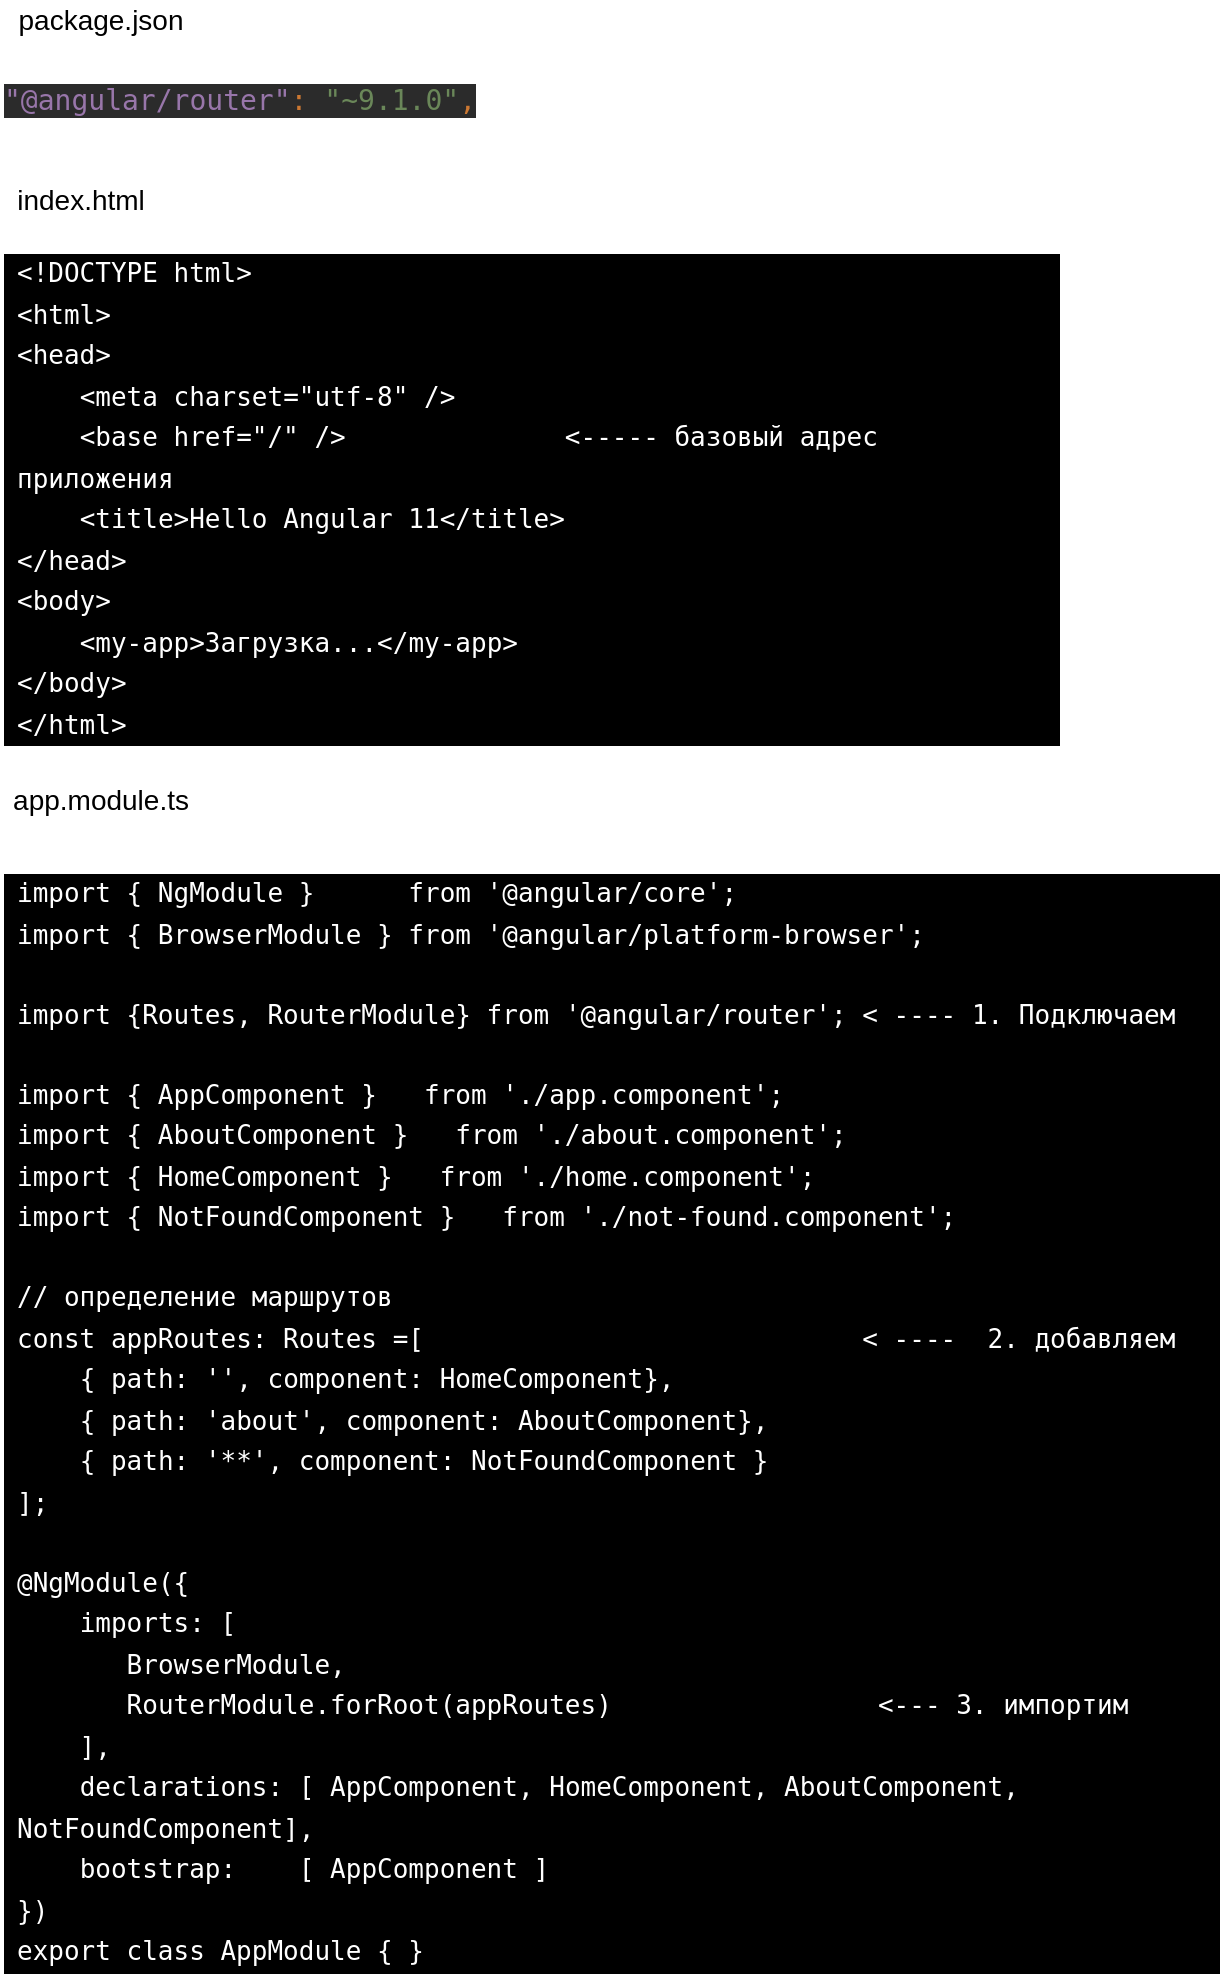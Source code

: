 <mxfile version="13.7.3" type="device" pages="4"><diagram id="q4-Cs6clWWx3zM11zpZe" name="base"><mxGraphModel dx="1024" dy="592" grid="1" gridSize="10" guides="1" tooltips="1" connect="1" arrows="1" fold="1" page="1" pageScale="1" pageWidth="827" pageHeight="1169" math="0" shadow="0"><root><mxCell id="NyrH_KXfmQNb-sl-_Fos-0"/><mxCell id="NyrH_KXfmQNb-sl-_Fos-1" parent="NyrH_KXfmQNb-sl-_Fos-0"/><mxCell id="gz-wRHn2s7dGSP5SX-Gl-0" value="&lt;pre style=&quot;background-color: rgb(43, 43, 43); color: rgb(169, 183, 198); font-family: &amp;quot;jetbrains mono&amp;quot;, monospace; font-size: 14px;&quot;&gt;&lt;span style=&quot;color: rgb(152, 118, 170); font-size: 14px;&quot;&gt;&quot;@angular/router&quot;&lt;/span&gt;&lt;span style=&quot;color: rgb(204, 120, 50); font-size: 14px;&quot;&gt;: &lt;/span&gt;&lt;span style=&quot;color: rgb(106, 135, 89); font-size: 14px;&quot;&gt;&quot;~9.1.0&quot;&lt;/span&gt;&lt;span style=&quot;color: rgb(204, 120, 50); font-size: 14px;&quot;&gt;,&lt;/span&gt;&lt;/pre&gt;" style="text;whiteSpace=wrap;html=1;verticalAlign=middle;fontSize=14;" parent="NyrH_KXfmQNb-sl-_Fos-1" vertex="1"><mxGeometry x="40" y="50" width="230" height="20" as="geometry"/></mxCell><mxCell id="gz-wRHn2s7dGSP5SX-Gl-1" value="package.json" style="text;html=1;align=center;verticalAlign=middle;resizable=0;points=[];autosize=1;fontSize=14;" parent="NyrH_KXfmQNb-sl-_Fos-1" vertex="1"><mxGeometry x="40" y="10" width="100" height="20" as="geometry"/></mxCell><mxCell id="gz-wRHn2s7dGSP5SX-Gl-2" value="index.html" style="text;html=1;align=center;verticalAlign=middle;resizable=0;points=[];autosize=1;fontSize=14;" parent="NyrH_KXfmQNb-sl-_Fos-1" vertex="1"><mxGeometry x="40" y="100" width="80" height="20" as="geometry"/></mxCell><mxCell id="gz-wRHn2s7dGSP5SX-Gl-3" value="&lt;div class=&quot;line number1 index0 alt2&quot; style=&quot;border-radius: 0px ; background-image: none ; border: 0px ; float: none ; height: auto ; line-height: 19.5px ; margin: 0px ; outline: 0px ; overflow: visible ; padding: 0px 0.5em ; position: static ; text-align: left ; vertical-align: baseline ; width: auto ; box-sizing: content-box ; font-family: &amp;#34;consolas&amp;#34; , &amp;#34;courier new&amp;#34; , monospace ; font-weight: 400 ; font-style: normal ; font-size: 13px ; min-height: auto ; letter-spacing: normal ; text-indent: 0px ; text-transform: none ; word-spacing: 0px&quot;&gt;&lt;code class=&quot;xml plain&quot; style=&quot;border-radius: 0px ; background-image: none ; border: 0px ; float: none ; height: auto ; line-height: 19.5px ; margin: 0px ; outline: 0px ; overflow: visible ; padding: 0px ; position: static ; text-align: left ; vertical-align: baseline ; width: auto ; box-sizing: content-box ; font-weight: normal ; font-style: normal ; font-size: 13px ; min-height: auto&quot;&gt;&amp;lt;!DOCTYPE html&amp;gt;&lt;/code&gt;&lt;/div&gt;&lt;div class=&quot;line number2 index1 alt1&quot; style=&quot;border-radius: 0px ; background-image: none ; border: 0px ; float: none ; height: auto ; line-height: 19.5px ; margin: 0px ; outline: 0px ; overflow: visible ; padding: 0px 0.5em ; position: static ; text-align: left ; vertical-align: baseline ; width: auto ; box-sizing: content-box ; font-family: &amp;#34;consolas&amp;#34; , &amp;#34;courier new&amp;#34; , monospace ; font-weight: 400 ; font-style: normal ; font-size: 13px ; min-height: auto ; letter-spacing: normal ; text-indent: 0px ; text-transform: none ; word-spacing: 0px&quot;&gt;&lt;code class=&quot;xml plain&quot; style=&quot;border-radius: 0px ; background-image: none ; border: 0px ; float: none ; height: auto ; line-height: 19.5px ; margin: 0px ; outline: 0px ; overflow: visible ; padding: 0px ; position: static ; text-align: left ; vertical-align: baseline ; width: auto ; box-sizing: content-box ; font-weight: normal ; font-style: normal ; font-size: 13px ; min-height: auto&quot;&gt;&amp;lt;&lt;/code&gt;&lt;code class=&quot;xml keyword&quot; style=&quot;border-radius: 0px ; background-image: none ; border: 0px ; float: none ; height: auto ; line-height: 19.5px ; margin: 0px ; outline: 0px ; overflow: visible ; padding: 0px ; position: static ; text-align: left ; vertical-align: baseline ; width: auto ; box-sizing: content-box ; font-weight: normal ; font-style: normal ; font-size: 13px ; min-height: auto&quot;&gt;html&lt;/code&gt;&lt;code class=&quot;xml plain&quot; style=&quot;border-radius: 0px ; background-image: none ; border: 0px ; float: none ; height: auto ; line-height: 19.5px ; margin: 0px ; outline: 0px ; overflow: visible ; padding: 0px ; position: static ; text-align: left ; vertical-align: baseline ; width: auto ; box-sizing: content-box ; font-weight: normal ; font-style: normal ; font-size: 13px ; min-height: auto&quot;&gt;&amp;gt;&lt;/code&gt;&lt;/div&gt;&lt;div class=&quot;line number3 index2 alt2&quot; style=&quot;border-radius: 0px ; background-image: none ; border: 0px ; float: none ; height: auto ; line-height: 19.5px ; margin: 0px ; outline: 0px ; overflow: visible ; padding: 0px 0.5em ; position: static ; text-align: left ; vertical-align: baseline ; width: auto ; box-sizing: content-box ; font-family: &amp;#34;consolas&amp;#34; , &amp;#34;courier new&amp;#34; , monospace ; font-weight: 400 ; font-style: normal ; font-size: 13px ; min-height: auto ; letter-spacing: normal ; text-indent: 0px ; text-transform: none ; word-spacing: 0px&quot;&gt;&lt;code class=&quot;xml plain&quot; style=&quot;border-radius: 0px ; background-image: none ; border: 0px ; float: none ; height: auto ; line-height: 19.5px ; margin: 0px ; outline: 0px ; overflow: visible ; padding: 0px ; position: static ; text-align: left ; vertical-align: baseline ; width: auto ; box-sizing: content-box ; font-weight: normal ; font-style: normal ; font-size: 13px ; min-height: auto&quot;&gt;&amp;lt;&lt;/code&gt;&lt;code class=&quot;xml keyword&quot; style=&quot;border-radius: 0px ; background-image: none ; border: 0px ; float: none ; height: auto ; line-height: 19.5px ; margin: 0px ; outline: 0px ; overflow: visible ; padding: 0px ; position: static ; text-align: left ; vertical-align: baseline ; width: auto ; box-sizing: content-box ; font-weight: normal ; font-style: normal ; font-size: 13px ; min-height: auto&quot;&gt;head&lt;/code&gt;&lt;code class=&quot;xml plain&quot; style=&quot;border-radius: 0px ; background-image: none ; border: 0px ; float: none ; height: auto ; line-height: 19.5px ; margin: 0px ; outline: 0px ; overflow: visible ; padding: 0px ; position: static ; text-align: left ; vertical-align: baseline ; width: auto ; box-sizing: content-box ; font-weight: normal ; font-style: normal ; font-size: 13px ; min-height: auto&quot;&gt;&amp;gt;&lt;/code&gt;&lt;/div&gt;&lt;div class=&quot;line number4 index3 alt1&quot; style=&quot;border-radius: 0px ; background-image: none ; border: 0px ; float: none ; height: auto ; line-height: 19.5px ; margin: 0px ; outline: 0px ; overflow: visible ; padding: 0px 0.5em ; position: static ; text-align: left ; vertical-align: baseline ; width: auto ; box-sizing: content-box ; font-family: &amp;#34;consolas&amp;#34; , &amp;#34;courier new&amp;#34; , monospace ; font-weight: 400 ; font-style: normal ; font-size: 13px ; min-height: auto ; letter-spacing: normal ; text-indent: 0px ; text-transform: none ; word-spacing: 0px&quot;&gt;&lt;code class=&quot;xml spaces&quot; style=&quot;border-radius: 0px ; background-image: none ; border: 0px ; float: none ; height: auto ; line-height: 19.5px ; margin: 0px ; outline: 0px ; overflow: visible ; padding: 0px ; position: static ; text-align: left ; vertical-align: baseline ; width: auto ; box-sizing: content-box ; font-weight: normal ; font-style: normal ; font-size: 13px ; min-height: auto&quot;&gt;&amp;nbsp;&amp;nbsp;&amp;nbsp;&amp;nbsp;&lt;/code&gt;&lt;code class=&quot;xml plain&quot; style=&quot;border-radius: 0px ; background-image: none ; border: 0px ; float: none ; height: auto ; line-height: 19.5px ; margin: 0px ; outline: 0px ; overflow: visible ; padding: 0px ; position: static ; text-align: left ; vertical-align: baseline ; width: auto ; box-sizing: content-box ; font-weight: normal ; font-style: normal ; font-size: 13px ; min-height: auto&quot;&gt;&amp;lt;&lt;/code&gt;&lt;code class=&quot;xml keyword&quot; style=&quot;border-radius: 0px ; background-image: none ; border: 0px ; float: none ; height: auto ; line-height: 19.5px ; margin: 0px ; outline: 0px ; overflow: visible ; padding: 0px ; position: static ; text-align: left ; vertical-align: baseline ; width: auto ; box-sizing: content-box ; font-weight: normal ; font-style: normal ; font-size: 13px ; min-height: auto&quot;&gt;meta&lt;/code&gt; &lt;code class=&quot;xml color1&quot; style=&quot;border-radius: 0px ; background-image: none ; border: 0px ; float: none ; height: auto ; line-height: 19.5px ; margin: 0px ; outline: 0px ; overflow: visible ; padding: 0px ; position: static ; text-align: left ; vertical-align: baseline ; width: auto ; box-sizing: content-box ; font-weight: normal ; font-style: normal ; font-size: 13px ; min-height: auto&quot;&gt;charset&lt;/code&gt;&lt;code class=&quot;xml plain&quot; style=&quot;border-radius: 0px ; background-image: none ; border: 0px ; float: none ; height: auto ; line-height: 19.5px ; margin: 0px ; outline: 0px ; overflow: visible ; padding: 0px ; position: static ; text-align: left ; vertical-align: baseline ; width: auto ; box-sizing: content-box ; font-weight: normal ; font-style: normal ; font-size: 13px ; min-height: auto&quot;&gt;=&lt;/code&gt;&lt;code class=&quot;xml string&quot; style=&quot;border-radius: 0px ; background-image: none ; border: 0px ; float: none ; height: auto ; line-height: 19.5px ; margin: 0px ; outline: 0px ; overflow: visible ; padding: 0px ; position: static ; text-align: left ; vertical-align: baseline ; width: auto ; box-sizing: content-box ; font-weight: normal ; font-style: normal ; font-size: 13px ; min-height: auto&quot;&gt;&quot;utf-8&quot;&lt;/code&gt; &lt;code class=&quot;xml plain&quot; style=&quot;border-radius: 0px ; background-image: none ; border: 0px ; float: none ; height: auto ; line-height: 19.5px ; margin: 0px ; outline: 0px ; overflow: visible ; padding: 0px ; position: static ; text-align: left ; vertical-align: baseline ; width: auto ; box-sizing: content-box ; font-weight: normal ; font-style: normal ; font-size: 13px ; min-height: auto&quot;&gt;/&amp;gt;&lt;/code&gt;&lt;/div&gt;&lt;div class=&quot;line number5 index4 alt2&quot; style=&quot;border-radius: 0px ; background-image: none ; border: 0px ; float: none ; height: auto ; line-height: 19.5px ; margin: 0px ; outline: 0px ; overflow: visible ; padding: 0px 0.5em ; position: static ; text-align: left ; vertical-align: baseline ; width: auto ; box-sizing: content-box ; font-family: &amp;#34;consolas&amp;#34; , &amp;#34;courier new&amp;#34; , monospace ; font-weight: 400 ; font-style: normal ; font-size: 13px ; min-height: auto ; letter-spacing: normal ; text-indent: 0px ; text-transform: none ; word-spacing: 0px&quot;&gt;&lt;code class=&quot;xml spaces&quot; style=&quot;border-radius: 0px ; background-image: none ; border: 0px ; float: none ; height: auto ; line-height: 19.5px ; margin: 0px ; outline: 0px ; overflow: visible ; padding: 0px ; position: static ; text-align: left ; vertical-align: baseline ; width: auto ; box-sizing: content-box ; font-weight: normal ; font-style: normal ; font-size: 13px ; min-height: auto&quot;&gt;&amp;nbsp;&amp;nbsp;&amp;nbsp;&amp;nbsp;&lt;/code&gt;&lt;code class=&quot;xml plain&quot; style=&quot;border-radius: 0px ; background-image: none ; border: 0px ; float: none ; height: auto ; line-height: 19.5px ; margin: 0px ; outline: 0px ; overflow: visible ; padding: 0px ; position: static ; text-align: left ; vertical-align: baseline ; width: auto ; box-sizing: content-box ; font-weight: normal ; font-style: normal ; font-size: 13px ; min-height: auto&quot;&gt;&amp;lt;&lt;/code&gt;&lt;code class=&quot;xml keyword&quot; style=&quot;border-radius: 0px ; background-image: none ; border: 0px ; float: none ; height: auto ; line-height: 19.5px ; margin: 0px ; outline: 0px ; overflow: visible ; padding: 0px ; position: static ; text-align: left ; vertical-align: baseline ; width: auto ; box-sizing: content-box ; font-weight: normal ; font-style: normal ; font-size: 13px ; min-height: auto&quot;&gt;base&lt;/code&gt; &lt;code class=&quot;xml color1&quot; style=&quot;border-radius: 0px ; background-image: none ; border: 0px ; float: none ; height: auto ; line-height: 19.5px ; margin: 0px ; outline: 0px ; overflow: visible ; padding: 0px ; position: static ; text-align: left ; vertical-align: baseline ; width: auto ; box-sizing: content-box ; font-weight: normal ; font-style: normal ; font-size: 13px ; min-height: auto&quot;&gt;href&lt;/code&gt;&lt;code class=&quot;xml plain&quot; style=&quot;border-radius: 0px ; background-image: none ; border: 0px ; float: none ; height: auto ; line-height: 19.5px ; margin: 0px ; outline: 0px ; overflow: visible ; padding: 0px ; position: static ; text-align: left ; vertical-align: baseline ; width: auto ; box-sizing: content-box ; font-weight: normal ; font-style: normal ; font-size: 13px ; min-height: auto&quot;&gt;=&lt;/code&gt;&lt;code class=&quot;xml string&quot; style=&quot;border-radius: 0px ; background-image: none ; border: 0px ; float: none ; height: auto ; line-height: 19.5px ; margin: 0px ; outline: 0px ; overflow: visible ; padding: 0px ; position: static ; text-align: left ; vertical-align: baseline ; width: auto ; box-sizing: content-box ; font-weight: normal ; font-style: normal ; font-size: 13px ; min-height: auto&quot;&gt;&quot;/&quot;&lt;/code&gt; &lt;code class=&quot;xml plain&quot; style=&quot;border-radius: 0px ; background-image: none ; border: 0px ; float: none ; height: auto ; line-height: 19.5px ; margin: 0px ; outline: 0px ; overflow: visible ; padding: 0px ; position: static ; text-align: left ; vertical-align: baseline ; width: auto ; box-sizing: content-box ; font-weight: normal ; font-style: normal ; font-size: 13px ; min-height: auto&quot;&gt;/&amp;gt;&amp;nbsp; &amp;nbsp; &amp;nbsp; &amp;nbsp; &amp;nbsp; &amp;nbsp; &amp;nbsp; &amp;lt;----- базовый адрес приложения&lt;/code&gt;&lt;/div&gt;&lt;div class=&quot;line number6 index5 alt1&quot; style=&quot;border-radius: 0px ; background-image: none ; border: 0px ; float: none ; height: auto ; line-height: 19.5px ; margin: 0px ; outline: 0px ; overflow: visible ; padding: 0px 0.5em ; position: static ; text-align: left ; vertical-align: baseline ; width: auto ; box-sizing: content-box ; font-family: &amp;#34;consolas&amp;#34; , &amp;#34;courier new&amp;#34; , monospace ; font-weight: 400 ; font-style: normal ; font-size: 13px ; min-height: auto ; letter-spacing: normal ; text-indent: 0px ; text-transform: none ; word-spacing: 0px&quot;&gt;&lt;code class=&quot;xml spaces&quot; style=&quot;border-radius: 0px ; background-image: none ; border: 0px ; float: none ; height: auto ; line-height: 19.5px ; margin: 0px ; outline: 0px ; overflow: visible ; padding: 0px ; position: static ; text-align: left ; vertical-align: baseline ; width: auto ; box-sizing: content-box ; font-weight: normal ; font-style: normal ; font-size: 13px ; min-height: auto&quot;&gt;&amp;nbsp;&amp;nbsp;&amp;nbsp;&amp;nbsp;&lt;/code&gt;&lt;code class=&quot;xml plain&quot; style=&quot;border-radius: 0px ; background-image: none ; border: 0px ; float: none ; height: auto ; line-height: 19.5px ; margin: 0px ; outline: 0px ; overflow: visible ; padding: 0px ; position: static ; text-align: left ; vertical-align: baseline ; width: auto ; box-sizing: content-box ; font-weight: normal ; font-style: normal ; font-size: 13px ; min-height: auto&quot;&gt;&amp;lt;&lt;/code&gt;&lt;code class=&quot;xml keyword&quot; style=&quot;border-radius: 0px ; background-image: none ; border: 0px ; float: none ; height: auto ; line-height: 19.5px ; margin: 0px ; outline: 0px ; overflow: visible ; padding: 0px ; position: static ; text-align: left ; vertical-align: baseline ; width: auto ; box-sizing: content-box ; font-weight: normal ; font-style: normal ; font-size: 13px ; min-height: auto&quot;&gt;title&lt;/code&gt;&lt;code class=&quot;xml plain&quot; style=&quot;border-radius: 0px ; background-image: none ; border: 0px ; float: none ; height: auto ; line-height: 19.5px ; margin: 0px ; outline: 0px ; overflow: visible ; padding: 0px ; position: static ; text-align: left ; vertical-align: baseline ; width: auto ; box-sizing: content-box ; font-weight: normal ; font-style: normal ; font-size: 13px ; min-height: auto&quot;&gt;&amp;gt;Hello Angular 11&amp;lt;/&lt;/code&gt;&lt;code class=&quot;xml keyword&quot; style=&quot;border-radius: 0px ; background-image: none ; border: 0px ; float: none ; height: auto ; line-height: 19.5px ; margin: 0px ; outline: 0px ; overflow: visible ; padding: 0px ; position: static ; text-align: left ; vertical-align: baseline ; width: auto ; box-sizing: content-box ; font-weight: normal ; font-style: normal ; font-size: 13px ; min-height: auto&quot;&gt;title&lt;/code&gt;&lt;code class=&quot;xml plain&quot; style=&quot;border-radius: 0px ; background-image: none ; border: 0px ; float: none ; height: auto ; line-height: 19.5px ; margin: 0px ; outline: 0px ; overflow: visible ; padding: 0px ; position: static ; text-align: left ; vertical-align: baseline ; width: auto ; box-sizing: content-box ; font-weight: normal ; font-style: normal ; font-size: 13px ; min-height: auto&quot;&gt;&amp;gt;&lt;/code&gt;&lt;/div&gt;&lt;div class=&quot;line number7 index6 alt2&quot; style=&quot;border-radius: 0px ; background-image: none ; border: 0px ; float: none ; height: auto ; line-height: 19.5px ; margin: 0px ; outline: 0px ; overflow: visible ; padding: 0px 0.5em ; position: static ; text-align: left ; vertical-align: baseline ; width: auto ; box-sizing: content-box ; font-family: &amp;#34;consolas&amp;#34; , &amp;#34;courier new&amp;#34; , monospace ; font-weight: 400 ; font-style: normal ; font-size: 13px ; min-height: auto ; letter-spacing: normal ; text-indent: 0px ; text-transform: none ; word-spacing: 0px&quot;&gt;&lt;code class=&quot;xml plain&quot; style=&quot;border-radius: 0px ; background-image: none ; border: 0px ; float: none ; height: auto ; line-height: 19.5px ; margin: 0px ; outline: 0px ; overflow: visible ; padding: 0px ; position: static ; text-align: left ; vertical-align: baseline ; width: auto ; box-sizing: content-box ; font-weight: normal ; font-style: normal ; font-size: 13px ; min-height: auto&quot;&gt;&amp;lt;/&lt;/code&gt;&lt;code class=&quot;xml keyword&quot; style=&quot;border-radius: 0px ; background-image: none ; border: 0px ; float: none ; height: auto ; line-height: 19.5px ; margin: 0px ; outline: 0px ; overflow: visible ; padding: 0px ; position: static ; text-align: left ; vertical-align: baseline ; width: auto ; box-sizing: content-box ; font-weight: normal ; font-style: normal ; font-size: 13px ; min-height: auto&quot;&gt;head&lt;/code&gt;&lt;code class=&quot;xml plain&quot; style=&quot;border-radius: 0px ; background-image: none ; border: 0px ; float: none ; height: auto ; line-height: 19.5px ; margin: 0px ; outline: 0px ; overflow: visible ; padding: 0px ; position: static ; text-align: left ; vertical-align: baseline ; width: auto ; box-sizing: content-box ; font-weight: normal ; font-style: normal ; font-size: 13px ; min-height: auto&quot;&gt;&amp;gt;&lt;/code&gt;&lt;/div&gt;&lt;div class=&quot;line number8 index7 alt1&quot; style=&quot;border-radius: 0px ; background-image: none ; border: 0px ; float: none ; height: auto ; line-height: 19.5px ; margin: 0px ; outline: 0px ; overflow: visible ; padding: 0px 0.5em ; position: static ; text-align: left ; vertical-align: baseline ; width: auto ; box-sizing: content-box ; font-family: &amp;#34;consolas&amp;#34; , &amp;#34;courier new&amp;#34; , monospace ; font-weight: 400 ; font-style: normal ; font-size: 13px ; min-height: auto ; letter-spacing: normal ; text-indent: 0px ; text-transform: none ; word-spacing: 0px&quot;&gt;&lt;code class=&quot;xml plain&quot; style=&quot;border-radius: 0px ; background-image: none ; border: 0px ; float: none ; height: auto ; line-height: 19.5px ; margin: 0px ; outline: 0px ; overflow: visible ; padding: 0px ; position: static ; text-align: left ; vertical-align: baseline ; width: auto ; box-sizing: content-box ; font-weight: normal ; font-style: normal ; font-size: 13px ; min-height: auto&quot;&gt;&amp;lt;&lt;/code&gt;&lt;code class=&quot;xml keyword&quot; style=&quot;border-radius: 0px ; background-image: none ; border: 0px ; float: none ; height: auto ; line-height: 19.5px ; margin: 0px ; outline: 0px ; overflow: visible ; padding: 0px ; position: static ; text-align: left ; vertical-align: baseline ; width: auto ; box-sizing: content-box ; font-weight: normal ; font-style: normal ; font-size: 13px ; min-height: auto&quot;&gt;body&lt;/code&gt;&lt;code class=&quot;xml plain&quot; style=&quot;border-radius: 0px ; background-image: none ; border: 0px ; float: none ; height: auto ; line-height: 19.5px ; margin: 0px ; outline: 0px ; overflow: visible ; padding: 0px ; position: static ; text-align: left ; vertical-align: baseline ; width: auto ; box-sizing: content-box ; font-weight: normal ; font-style: normal ; font-size: 13px ; min-height: auto&quot;&gt;&amp;gt;&lt;/code&gt;&lt;/div&gt;&lt;div class=&quot;line number9 index8 alt2&quot; style=&quot;border-radius: 0px ; background-image: none ; border: 0px ; float: none ; height: auto ; line-height: 19.5px ; margin: 0px ; outline: 0px ; overflow: visible ; padding: 0px 0.5em ; position: static ; text-align: left ; vertical-align: baseline ; width: auto ; box-sizing: content-box ; font-family: &amp;#34;consolas&amp;#34; , &amp;#34;courier new&amp;#34; , monospace ; font-weight: 400 ; font-style: normal ; font-size: 13px ; min-height: auto ; letter-spacing: normal ; text-indent: 0px ; text-transform: none ; word-spacing: 0px&quot;&gt;&lt;code class=&quot;xml spaces&quot; style=&quot;border-radius: 0px ; background-image: none ; border: 0px ; float: none ; height: auto ; line-height: 19.5px ; margin: 0px ; outline: 0px ; overflow: visible ; padding: 0px ; position: static ; text-align: left ; vertical-align: baseline ; width: auto ; box-sizing: content-box ; font-weight: normal ; font-style: normal ; font-size: 13px ; min-height: auto&quot;&gt;&amp;nbsp;&amp;nbsp;&amp;nbsp;&amp;nbsp;&lt;/code&gt;&lt;code class=&quot;xml plain&quot; style=&quot;border-radius: 0px ; background-image: none ; border: 0px ; float: none ; height: auto ; line-height: 19.5px ; margin: 0px ; outline: 0px ; overflow: visible ; padding: 0px ; position: static ; text-align: left ; vertical-align: baseline ; width: auto ; box-sizing: content-box ; font-weight: normal ; font-style: normal ; font-size: 13px ; min-height: auto&quot;&gt;&amp;lt;&lt;/code&gt;&lt;code class=&quot;xml keyword&quot; style=&quot;border-radius: 0px ; background-image: none ; border: 0px ; float: none ; height: auto ; line-height: 19.5px ; margin: 0px ; outline: 0px ; overflow: visible ; padding: 0px ; position: static ; text-align: left ; vertical-align: baseline ; width: auto ; box-sizing: content-box ; font-weight: normal ; font-style: normal ; font-size: 13px ; min-height: auto&quot;&gt;my-app&lt;/code&gt;&lt;code class=&quot;xml plain&quot; style=&quot;border-radius: 0px ; background-image: none ; border: 0px ; float: none ; height: auto ; line-height: 19.5px ; margin: 0px ; outline: 0px ; overflow: visible ; padding: 0px ; position: static ; text-align: left ; vertical-align: baseline ; width: auto ; box-sizing: content-box ; font-weight: normal ; font-style: normal ; font-size: 13px ; min-height: auto&quot;&gt;&amp;gt;Загрузка...&amp;lt;/&lt;/code&gt;&lt;code class=&quot;xml keyword&quot; style=&quot;border-radius: 0px ; background-image: none ; border: 0px ; float: none ; height: auto ; line-height: 19.5px ; margin: 0px ; outline: 0px ; overflow: visible ; padding: 0px ; position: static ; text-align: left ; vertical-align: baseline ; width: auto ; box-sizing: content-box ; font-weight: normal ; font-style: normal ; font-size: 13px ; min-height: auto&quot;&gt;my-app&lt;/code&gt;&lt;code class=&quot;xml plain&quot; style=&quot;border-radius: 0px ; background-image: none ; border: 0px ; float: none ; height: auto ; line-height: 19.5px ; margin: 0px ; outline: 0px ; overflow: visible ; padding: 0px ; position: static ; text-align: left ; vertical-align: baseline ; width: auto ; box-sizing: content-box ; font-weight: normal ; font-style: normal ; font-size: 13px ; min-height: auto&quot;&gt;&amp;gt;&lt;/code&gt;&lt;/div&gt;&lt;div class=&quot;line number10 index9 alt1&quot; style=&quot;border-radius: 0px ; background-image: none ; border: 0px ; float: none ; height: auto ; line-height: 19.5px ; margin: 0px ; outline: 0px ; overflow: visible ; padding: 0px 0.5em ; position: static ; text-align: left ; vertical-align: baseline ; width: auto ; box-sizing: content-box ; font-family: &amp;#34;consolas&amp;#34; , &amp;#34;courier new&amp;#34; , monospace ; font-weight: 400 ; font-style: normal ; font-size: 13px ; min-height: auto ; letter-spacing: normal ; text-indent: 0px ; text-transform: none ; word-spacing: 0px&quot;&gt;&lt;code class=&quot;xml plain&quot; style=&quot;border-radius: 0px ; background-image: none ; border: 0px ; float: none ; height: auto ; line-height: 19.5px ; margin: 0px ; outline: 0px ; overflow: visible ; padding: 0px ; position: static ; text-align: left ; vertical-align: baseline ; width: auto ; box-sizing: content-box ; font-weight: normal ; font-style: normal ; font-size: 13px ; min-height: auto&quot;&gt;&amp;lt;/&lt;/code&gt;&lt;code class=&quot;xml keyword&quot; style=&quot;border-radius: 0px ; background-image: none ; border: 0px ; float: none ; height: auto ; line-height: 19.5px ; margin: 0px ; outline: 0px ; overflow: visible ; padding: 0px ; position: static ; text-align: left ; vertical-align: baseline ; width: auto ; box-sizing: content-box ; font-weight: normal ; font-style: normal ; font-size: 13px ; min-height: auto&quot;&gt;body&lt;/code&gt;&lt;code class=&quot;xml plain&quot; style=&quot;border-radius: 0px ; background-image: none ; border: 0px ; float: none ; height: auto ; line-height: 19.5px ; margin: 0px ; outline: 0px ; overflow: visible ; padding: 0px ; position: static ; text-align: left ; vertical-align: baseline ; width: auto ; box-sizing: content-box ; font-weight: normal ; font-style: normal ; font-size: 13px ; min-height: auto&quot;&gt;&amp;gt;&lt;/code&gt;&lt;/div&gt;&lt;div class=&quot;line number11 index10 alt2&quot; style=&quot;border-radius: 0px ; background-image: none ; border: 0px ; float: none ; height: auto ; line-height: 19.5px ; margin: 0px ; outline: 0px ; overflow: visible ; padding: 0px 0.5em ; position: static ; text-align: left ; vertical-align: baseline ; width: auto ; box-sizing: content-box ; font-family: &amp;#34;consolas&amp;#34; , &amp;#34;courier new&amp;#34; , monospace ; font-weight: 400 ; font-style: normal ; font-size: 13px ; min-height: auto ; letter-spacing: normal ; text-indent: 0px ; text-transform: none ; word-spacing: 0px&quot;&gt;&lt;code class=&quot;xml plain&quot; style=&quot;border-radius: 0px ; background-image: none ; border: 0px ; float: none ; height: auto ; line-height: 19.5px ; margin: 0px ; outline: 0px ; overflow: visible ; padding: 0px ; position: static ; text-align: left ; vertical-align: baseline ; width: auto ; box-sizing: content-box ; font-weight: normal ; font-style: normal ; font-size: 13px ; min-height: auto&quot;&gt;&amp;lt;/&lt;/code&gt;&lt;code class=&quot;xml keyword&quot; style=&quot;border-radius: 0px ; background-image: none ; border: 0px ; float: none ; height: auto ; line-height: 19.5px ; margin: 0px ; outline: 0px ; overflow: visible ; padding: 0px ; position: static ; text-align: left ; vertical-align: baseline ; width: auto ; box-sizing: content-box ; font-weight: normal ; font-style: normal ; font-size: 13px ; min-height: auto&quot;&gt;html&lt;/code&gt;&lt;code class=&quot;xml plain&quot; style=&quot;border-radius: 0px ; background-image: none ; border: 0px ; float: none ; height: auto ; line-height: 19.5px ; margin: 0px ; outline: 0px ; overflow: visible ; padding: 0px ; position: static ; text-align: left ; vertical-align: baseline ; width: auto ; box-sizing: content-box ; font-weight: normal ; font-style: normal ; font-size: 13px ; min-height: auto&quot;&gt;&amp;gt;&lt;/code&gt;&lt;/div&gt;" style="text;whiteSpace=wrap;html=1;fontSize=14;fontColor=#FFFFFF;labelBackgroundColor=#000000;" parent="NyrH_KXfmQNb-sl-_Fos-1" vertex="1"><mxGeometry x="40" y="130" width="530" height="240" as="geometry"/></mxCell><mxCell id="gz-wRHn2s7dGSP5SX-Gl-4" value="&lt;div class=&quot;line number1 index0 alt2&quot; style=&quot;border-radius: 0px ; background-image: none ; border: 0px ; float: none ; height: auto ; line-height: 19.5px ; margin: 0px ; outline: 0px ; overflow: visible ; padding: 0px 0.5em ; position: static ; text-align: left ; vertical-align: baseline ; width: auto ; box-sizing: content-box ; font-family: &amp;#34;consolas&amp;#34; , &amp;#34;courier new&amp;#34; , monospace ; font-weight: 400 ; font-style: normal ; font-size: 13px ; min-height: auto ; letter-spacing: normal ; text-indent: 0px ; text-transform: none ; word-spacing: 0px&quot;&gt;&lt;code class=&quot;ts keyword&quot; style=&quot;border-radius: 0px ; background-image: none ; border: 0px ; float: none ; height: auto ; line-height: 19.5px ; margin: 0px ; outline: 0px ; overflow: visible ; padding: 0px ; position: static ; text-align: left ; vertical-align: baseline ; width: auto ; box-sizing: content-box ; font-weight: normal ; font-style: normal ; font-size: 13px ; min-height: auto&quot;&gt;import&lt;/code&gt; &lt;code class=&quot;ts plain&quot; style=&quot;border-radius: 0px ; background-image: none ; border: 0px ; float: none ; height: auto ; line-height: 19.5px ; margin: 0px ; outline: 0px ; overflow: visible ; padding: 0px ; position: static ; text-align: left ; vertical-align: baseline ; width: auto ; box-sizing: content-box ; font-weight: normal ; font-style: normal ; font-size: 13px ; min-height: auto&quot;&gt;{ NgModule }&amp;nbsp;&amp;nbsp;&amp;nbsp;&amp;nbsp;&amp;nbsp; from &lt;/code&gt;&lt;code class=&quot;ts string&quot; style=&quot;border-radius: 0px ; background-image: none ; border: 0px ; float: none ; height: auto ; line-height: 19.5px ; margin: 0px ; outline: 0px ; overflow: visible ; padding: 0px ; position: static ; text-align: left ; vertical-align: baseline ; width: auto ; box-sizing: content-box ; font-weight: normal ; font-style: normal ; font-size: 13px ; min-height: auto&quot;&gt;'@angular/core'&lt;/code&gt;&lt;code class=&quot;ts plain&quot; style=&quot;border-radius: 0px ; background-image: none ; border: 0px ; float: none ; height: auto ; line-height: 19.5px ; margin: 0px ; outline: 0px ; overflow: visible ; padding: 0px ; position: static ; text-align: left ; vertical-align: baseline ; width: auto ; box-sizing: content-box ; font-weight: normal ; font-style: normal ; font-size: 13px ; min-height: auto&quot;&gt;;&lt;/code&gt;&lt;/div&gt;&lt;div class=&quot;line number2 index1 alt1&quot; style=&quot;border-radius: 0px ; background-image: none ; border: 0px ; float: none ; height: auto ; line-height: 19.5px ; margin: 0px ; outline: 0px ; overflow: visible ; padding: 0px 0.5em ; position: static ; text-align: left ; vertical-align: baseline ; width: auto ; box-sizing: content-box ; font-family: &amp;#34;consolas&amp;#34; , &amp;#34;courier new&amp;#34; , monospace ; font-weight: 400 ; font-style: normal ; font-size: 13px ; min-height: auto ; letter-spacing: normal ; text-indent: 0px ; text-transform: none ; word-spacing: 0px&quot;&gt;&lt;code class=&quot;ts keyword&quot; style=&quot;border-radius: 0px ; background-image: none ; border: 0px ; float: none ; height: auto ; line-height: 19.5px ; margin: 0px ; outline: 0px ; overflow: visible ; padding: 0px ; position: static ; text-align: left ; vertical-align: baseline ; width: auto ; box-sizing: content-box ; font-weight: normal ; font-style: normal ; font-size: 13px ; min-height: auto&quot;&gt;import&lt;/code&gt; &lt;code class=&quot;ts plain&quot; style=&quot;border-radius: 0px ; background-image: none ; border: 0px ; float: none ; height: auto ; line-height: 19.5px ; margin: 0px ; outline: 0px ; overflow: visible ; padding: 0px ; position: static ; text-align: left ; vertical-align: baseline ; width: auto ; box-sizing: content-box ; font-weight: normal ; font-style: normal ; font-size: 13px ; min-height: auto&quot;&gt;{ BrowserModule } from &lt;/code&gt;&lt;code class=&quot;ts string&quot; style=&quot;border-radius: 0px ; background-image: none ; border: 0px ; float: none ; height: auto ; line-height: 19.5px ; margin: 0px ; outline: 0px ; overflow: visible ; padding: 0px ; position: static ; text-align: left ; vertical-align: baseline ; width: auto ; box-sizing: content-box ; font-weight: normal ; font-style: normal ; font-size: 13px ; min-height: auto&quot;&gt;'@angular/platform-browser'&lt;/code&gt;&lt;code class=&quot;ts plain&quot; style=&quot;border-radius: 0px ; background-image: none ; border: 0px ; float: none ; height: auto ; line-height: 19.5px ; margin: 0px ; outline: 0px ; overflow: visible ; padding: 0px ; position: static ; text-align: left ; vertical-align: baseline ; width: auto ; box-sizing: content-box ; font-weight: normal ; font-style: normal ; font-size: 13px ; min-height: auto&quot;&gt;;&lt;/code&gt;&lt;/div&gt;&lt;div class=&quot;line number3 index2 alt2&quot; style=&quot;border-radius: 0px ; background-image: none ; border: 0px ; float: none ; height: auto ; line-height: 19.5px ; margin: 0px ; outline: 0px ; overflow: visible ; padding: 0px 0.5em ; position: static ; text-align: left ; vertical-align: baseline ; width: auto ; box-sizing: content-box ; font-family: &amp;#34;consolas&amp;#34; , &amp;#34;courier new&amp;#34; , monospace ; font-weight: 400 ; font-style: normal ; font-size: 13px ; min-height: auto ; letter-spacing: normal ; text-indent: 0px ; text-transform: none ; word-spacing: 0px&quot;&gt;&amp;nbsp;&lt;/div&gt;&lt;div class=&quot;line number4 index3 alt1&quot; style=&quot;border-radius: 0px ; background-image: none ; border: 0px ; float: none ; height: auto ; line-height: 19.5px ; margin: 0px ; outline: 0px ; overflow: visible ; padding: 0px 0.5em ; position: static ; text-align: left ; vertical-align: baseline ; width: auto ; box-sizing: content-box ; font-family: &amp;#34;consolas&amp;#34; , &amp;#34;courier new&amp;#34; , monospace ; font-weight: 400 ; font-style: normal ; font-size: 13px ; min-height: auto ; letter-spacing: normal ; text-indent: 0px ; text-transform: none ; word-spacing: 0px&quot;&gt;&lt;code class=&quot;ts keyword&quot; style=&quot;border-radius: 0px ; background-image: none ; border: 0px ; float: none ; height: auto ; line-height: 19.5px ; margin: 0px ; outline: 0px ; overflow: visible ; padding: 0px ; position: static ; text-align: left ; vertical-align: baseline ; width: auto ; box-sizing: content-box ; font-weight: normal ; font-style: normal ; font-size: 13px ; min-height: auto&quot;&gt;import&lt;/code&gt; &lt;code class=&quot;ts plain&quot; style=&quot;border-radius: 0px ; background-image: none ; border: 0px ; float: none ; height: auto ; line-height: 19.5px ; margin: 0px ; outline: 0px ; overflow: visible ; padding: 0px ; position: static ; text-align: left ; vertical-align: baseline ; width: auto ; box-sizing: content-box ; font-weight: normal ; font-style: normal ; font-size: 13px ; min-height: auto&quot;&gt;{Routes, RouterModule} from &lt;/code&gt;&lt;code class=&quot;ts string&quot; style=&quot;border-radius: 0px ; background-image: none ; border: 0px ; float: none ; height: auto ; line-height: 19.5px ; margin: 0px ; outline: 0px ; overflow: visible ; padding: 0px ; position: static ; text-align: left ; vertical-align: baseline ; width: auto ; box-sizing: content-box ; font-weight: normal ; font-style: normal ; font-size: 13px ; min-height: auto&quot;&gt;'@angular/router'&lt;/code&gt;&lt;code class=&quot;ts plain&quot; style=&quot;border-radius: 0px ; background-image: none ; border: 0px ; float: none ; height: auto ; line-height: 19.5px ; margin: 0px ; outline: 0px ; overflow: visible ; padding: 0px ; position: static ; text-align: left ; vertical-align: baseline ; width: auto ; box-sizing: content-box ; font-weight: normal ; font-style: normal ; font-size: 13px ; min-height: auto&quot;&gt;; &amp;lt; ---- 1. Подключаем&lt;/code&gt;&lt;/div&gt;&lt;div class=&quot;line number5 index4 alt2&quot; style=&quot;border-radius: 0px ; background-image: none ; border: 0px ; float: none ; height: auto ; line-height: 19.5px ; margin: 0px ; outline: 0px ; overflow: visible ; padding: 0px 0.5em ; position: static ; text-align: left ; vertical-align: baseline ; width: auto ; box-sizing: content-box ; font-family: &amp;#34;consolas&amp;#34; , &amp;#34;courier new&amp;#34; , monospace ; font-weight: 400 ; font-style: normal ; font-size: 13px ; min-height: auto ; letter-spacing: normal ; text-indent: 0px ; text-transform: none ; word-spacing: 0px&quot;&gt;&amp;nbsp;&lt;/div&gt;&lt;div class=&quot;line number6 index5 alt1&quot; style=&quot;border-radius: 0px ; background-image: none ; border: 0px ; float: none ; height: auto ; line-height: 19.5px ; margin: 0px ; outline: 0px ; overflow: visible ; padding: 0px 0.5em ; position: static ; text-align: left ; vertical-align: baseline ; width: auto ; box-sizing: content-box ; font-family: &amp;#34;consolas&amp;#34; , &amp;#34;courier new&amp;#34; , monospace ; font-weight: 400 ; font-style: normal ; font-size: 13px ; min-height: auto ; letter-spacing: normal ; text-indent: 0px ; text-transform: none ; word-spacing: 0px&quot;&gt;&lt;code class=&quot;ts keyword&quot; style=&quot;border-radius: 0px ; background-image: none ; border: 0px ; float: none ; height: auto ; line-height: 19.5px ; margin: 0px ; outline: 0px ; overflow: visible ; padding: 0px ; position: static ; text-align: left ; vertical-align: baseline ; width: auto ; box-sizing: content-box ; font-weight: normal ; font-style: normal ; font-size: 13px ; min-height: auto&quot;&gt;import&lt;/code&gt; &lt;code class=&quot;ts plain&quot; style=&quot;border-radius: 0px ; background-image: none ; border: 0px ; float: none ; height: auto ; line-height: 19.5px ; margin: 0px ; outline: 0px ; overflow: visible ; padding: 0px ; position: static ; text-align: left ; vertical-align: baseline ; width: auto ; box-sizing: content-box ; font-weight: normal ; font-style: normal ; font-size: 13px ; min-height: auto&quot;&gt;{ AppComponent }&amp;nbsp;&amp;nbsp; from &lt;/code&gt;&lt;code class=&quot;ts string&quot; style=&quot;border-radius: 0px ; background-image: none ; border: 0px ; float: none ; height: auto ; line-height: 19.5px ; margin: 0px ; outline: 0px ; overflow: visible ; padding: 0px ; position: static ; text-align: left ; vertical-align: baseline ; width: auto ; box-sizing: content-box ; font-weight: normal ; font-style: normal ; font-size: 13px ; min-height: auto&quot;&gt;'./app.component'&lt;/code&gt;&lt;code class=&quot;ts plain&quot; style=&quot;border-radius: 0px ; background-image: none ; border: 0px ; float: none ; height: auto ; line-height: 19.5px ; margin: 0px ; outline: 0px ; overflow: visible ; padding: 0px ; position: static ; text-align: left ; vertical-align: baseline ; width: auto ; box-sizing: content-box ; font-weight: normal ; font-style: normal ; font-size: 13px ; min-height: auto&quot;&gt;;&lt;/code&gt;&lt;/div&gt;&lt;div class=&quot;line number7 index6 alt2&quot; style=&quot;border-radius: 0px ; background-image: none ; border: 0px ; float: none ; height: auto ; line-height: 19.5px ; margin: 0px ; outline: 0px ; overflow: visible ; padding: 0px 0.5em ; position: static ; text-align: left ; vertical-align: baseline ; width: auto ; box-sizing: content-box ; font-family: &amp;#34;consolas&amp;#34; , &amp;#34;courier new&amp;#34; , monospace ; font-weight: 400 ; font-style: normal ; font-size: 13px ; min-height: auto ; letter-spacing: normal ; text-indent: 0px ; text-transform: none ; word-spacing: 0px&quot;&gt;&lt;code class=&quot;ts keyword&quot; style=&quot;border-radius: 0px ; background-image: none ; border: 0px ; float: none ; height: auto ; line-height: 19.5px ; margin: 0px ; outline: 0px ; overflow: visible ; padding: 0px ; position: static ; text-align: left ; vertical-align: baseline ; width: auto ; box-sizing: content-box ; font-weight: normal ; font-style: normal ; font-size: 13px ; min-height: auto&quot;&gt;import&lt;/code&gt; &lt;code class=&quot;ts plain&quot; style=&quot;border-radius: 0px ; background-image: none ; border: 0px ; float: none ; height: auto ; line-height: 19.5px ; margin: 0px ; outline: 0px ; overflow: visible ; padding: 0px ; position: static ; text-align: left ; vertical-align: baseline ; width: auto ; box-sizing: content-box ; font-weight: normal ; font-style: normal ; font-size: 13px ; min-height: auto&quot;&gt;{ AboutComponent }&amp;nbsp;&amp;nbsp; from &lt;/code&gt;&lt;code class=&quot;ts string&quot; style=&quot;border-radius: 0px ; background-image: none ; border: 0px ; float: none ; height: auto ; line-height: 19.5px ; margin: 0px ; outline: 0px ; overflow: visible ; padding: 0px ; position: static ; text-align: left ; vertical-align: baseline ; width: auto ; box-sizing: content-box ; font-weight: normal ; font-style: normal ; font-size: 13px ; min-height: auto&quot;&gt;'./about.component'&lt;/code&gt;&lt;code class=&quot;ts plain&quot; style=&quot;border-radius: 0px ; background-image: none ; border: 0px ; float: none ; height: auto ; line-height: 19.5px ; margin: 0px ; outline: 0px ; overflow: visible ; padding: 0px ; position: static ; text-align: left ; vertical-align: baseline ; width: auto ; box-sizing: content-box ; font-weight: normal ; font-style: normal ; font-size: 13px ; min-height: auto&quot;&gt;;&lt;/code&gt;&lt;/div&gt;&lt;div class=&quot;line number8 index7 alt1&quot; style=&quot;border-radius: 0px ; background-image: none ; border: 0px ; float: none ; height: auto ; line-height: 19.5px ; margin: 0px ; outline: 0px ; overflow: visible ; padding: 0px 0.5em ; position: static ; text-align: left ; vertical-align: baseline ; width: auto ; box-sizing: content-box ; font-family: &amp;#34;consolas&amp;#34; , &amp;#34;courier new&amp;#34; , monospace ; font-weight: 400 ; font-style: normal ; font-size: 13px ; min-height: auto ; letter-spacing: normal ; text-indent: 0px ; text-transform: none ; word-spacing: 0px&quot;&gt;&lt;code class=&quot;ts keyword&quot; style=&quot;border-radius: 0px ; background-image: none ; border: 0px ; float: none ; height: auto ; line-height: 19.5px ; margin: 0px ; outline: 0px ; overflow: visible ; padding: 0px ; position: static ; text-align: left ; vertical-align: baseline ; width: auto ; box-sizing: content-box ; font-weight: normal ; font-style: normal ; font-size: 13px ; min-height: auto&quot;&gt;import&lt;/code&gt; &lt;code class=&quot;ts plain&quot; style=&quot;border-radius: 0px ; background-image: none ; border: 0px ; float: none ; height: auto ; line-height: 19.5px ; margin: 0px ; outline: 0px ; overflow: visible ; padding: 0px ; position: static ; text-align: left ; vertical-align: baseline ; width: auto ; box-sizing: content-box ; font-weight: normal ; font-style: normal ; font-size: 13px ; min-height: auto&quot;&gt;{ HomeComponent }&amp;nbsp;&amp;nbsp; from &lt;/code&gt;&lt;code class=&quot;ts string&quot; style=&quot;border-radius: 0px ; background-image: none ; border: 0px ; float: none ; height: auto ; line-height: 19.5px ; margin: 0px ; outline: 0px ; overflow: visible ; padding: 0px ; position: static ; text-align: left ; vertical-align: baseline ; width: auto ; box-sizing: content-box ; font-weight: normal ; font-style: normal ; font-size: 13px ; min-height: auto&quot;&gt;'./home.component'&lt;/code&gt;&lt;code class=&quot;ts plain&quot; style=&quot;border-radius: 0px ; background-image: none ; border: 0px ; float: none ; height: auto ; line-height: 19.5px ; margin: 0px ; outline: 0px ; overflow: visible ; padding: 0px ; position: static ; text-align: left ; vertical-align: baseline ; width: auto ; box-sizing: content-box ; font-weight: normal ; font-style: normal ; font-size: 13px ; min-height: auto&quot;&gt;;&lt;/code&gt;&lt;/div&gt;&lt;div class=&quot;line number9 index8 alt2&quot; style=&quot;border-radius: 0px ; background-image: none ; border: 0px ; float: none ; height: auto ; line-height: 19.5px ; margin: 0px ; outline: 0px ; overflow: visible ; padding: 0px 0.5em ; position: static ; text-align: left ; vertical-align: baseline ; width: auto ; box-sizing: content-box ; font-family: &amp;#34;consolas&amp;#34; , &amp;#34;courier new&amp;#34; , monospace ; font-weight: 400 ; font-style: normal ; font-size: 13px ; min-height: auto ; letter-spacing: normal ; text-indent: 0px ; text-transform: none ; word-spacing: 0px&quot;&gt;&lt;code class=&quot;ts keyword&quot; style=&quot;border-radius: 0px ; background-image: none ; border: 0px ; float: none ; height: auto ; line-height: 19.5px ; margin: 0px ; outline: 0px ; overflow: visible ; padding: 0px ; position: static ; text-align: left ; vertical-align: baseline ; width: auto ; box-sizing: content-box ; font-weight: normal ; font-style: normal ; font-size: 13px ; min-height: auto&quot;&gt;import&lt;/code&gt; &lt;code class=&quot;ts plain&quot; style=&quot;border-radius: 0px ; background-image: none ; border: 0px ; float: none ; height: auto ; line-height: 19.5px ; margin: 0px ; outline: 0px ; overflow: visible ; padding: 0px ; position: static ; text-align: left ; vertical-align: baseline ; width: auto ; box-sizing: content-box ; font-weight: normal ; font-style: normal ; font-size: 13px ; min-height: auto&quot;&gt;{ NotFoundComponent }&amp;nbsp;&amp;nbsp; from &lt;/code&gt;&lt;code class=&quot;ts string&quot; style=&quot;border-radius: 0px ; background-image: none ; border: 0px ; float: none ; height: auto ; line-height: 19.5px ; margin: 0px ; outline: 0px ; overflow: visible ; padding: 0px ; position: static ; text-align: left ; vertical-align: baseline ; width: auto ; box-sizing: content-box ; font-weight: normal ; font-style: normal ; font-size: 13px ; min-height: auto&quot;&gt;'./not-found.component'&lt;/code&gt;&lt;code class=&quot;ts plain&quot; style=&quot;border-radius: 0px ; background-image: none ; border: 0px ; float: none ; height: auto ; line-height: 19.5px ; margin: 0px ; outline: 0px ; overflow: visible ; padding: 0px ; position: static ; text-align: left ; vertical-align: baseline ; width: auto ; box-sizing: content-box ; font-weight: normal ; font-style: normal ; font-size: 13px ; min-height: auto&quot;&gt;;&lt;/code&gt;&lt;/div&gt;&lt;div class=&quot;line number10 index9 alt1&quot; style=&quot;border-radius: 0px ; background-image: none ; border: 0px ; float: none ; height: auto ; line-height: 19.5px ; margin: 0px ; outline: 0px ; overflow: visible ; padding: 0px 0.5em ; position: static ; text-align: left ; vertical-align: baseline ; width: auto ; box-sizing: content-box ; font-family: &amp;#34;consolas&amp;#34; , &amp;#34;courier new&amp;#34; , monospace ; font-weight: 400 ; font-style: normal ; font-size: 13px ; min-height: auto ; letter-spacing: normal ; text-indent: 0px ; text-transform: none ; word-spacing: 0px&quot;&gt;&amp;nbsp;&lt;/div&gt;&lt;div class=&quot;line number11 index10 alt2&quot; style=&quot;border-radius: 0px ; background-image: none ; border: 0px ; float: none ; height: auto ; line-height: 19.5px ; margin: 0px ; outline: 0px ; overflow: visible ; padding: 0px 0.5em ; position: static ; text-align: left ; vertical-align: baseline ; width: auto ; box-sizing: content-box ; font-family: &amp;#34;consolas&amp;#34; , &amp;#34;courier new&amp;#34; , monospace ; font-weight: 400 ; font-style: normal ; font-size: 13px ; min-height: auto ; letter-spacing: normal ; text-indent: 0px ; text-transform: none ; word-spacing: 0px&quot;&gt;&lt;code class=&quot;ts comments&quot; style=&quot;border-radius: 0px ; background-image: none ; border: 0px ; float: none ; height: auto ; line-height: 19.5px ; margin: 0px ; outline: 0px ; overflow: visible ; padding: 0px ; position: static ; text-align: left ; vertical-align: baseline ; width: auto ; box-sizing: content-box ; font-weight: normal ; font-style: normal ; font-size: 13px ; min-height: auto&quot;&gt;// определение маршрутов&lt;/code&gt;&lt;/div&gt;&lt;div class=&quot;line number12 index11 alt1&quot; style=&quot;border-radius: 0px ; background-image: none ; border: 0px ; float: none ; height: auto ; line-height: 19.5px ; margin: 0px ; outline: 0px ; overflow: visible ; padding: 0px 0.5em ; position: static ; text-align: left ; vertical-align: baseline ; width: auto ; box-sizing: content-box ; font-family: &amp;#34;consolas&amp;#34; , &amp;#34;courier new&amp;#34; , monospace ; font-weight: 400 ; font-style: normal ; font-size: 13px ; min-height: auto ; letter-spacing: normal ; text-indent: 0px ; text-transform: none ; word-spacing: 0px&quot;&gt;&lt;code class=&quot;ts keyword&quot; style=&quot;border-radius: 0px ; background-image: none ; border: 0px ; float: none ; height: auto ; line-height: 19.5px ; margin: 0px ; outline: 0px ; overflow: visible ; padding: 0px ; position: static ; text-align: left ; vertical-align: baseline ; width: auto ; box-sizing: content-box ; font-weight: normal ; font-style: normal ; font-size: 13px ; min-height: auto&quot;&gt;const&lt;/code&gt; &lt;code class=&quot;ts plain&quot; style=&quot;border-radius: 0px ; background-image: none ; border: 0px ; float: none ; height: auto ; line-height: 19.5px ; margin: 0px ; outline: 0px ; overflow: visible ; padding: 0px ; position: static ; text-align: left ; vertical-align: baseline ; width: auto ; box-sizing: content-box ; font-weight: normal ; font-style: normal ; font-size: 13px ; min-height: auto&quot;&gt;appRoutes: Routes =[&amp;nbsp; &amp;nbsp; &amp;nbsp; &amp;nbsp; &amp;nbsp; &amp;nbsp; &amp;nbsp; &amp;nbsp; &amp;nbsp; &amp;nbsp; &amp;nbsp; &amp;nbsp; &amp;nbsp; &amp;nbsp; &amp;lt; ----&amp;nbsp; 2. добавляем&lt;/code&gt;&lt;/div&gt;&lt;div class=&quot;line number13 index12 alt2&quot; style=&quot;border-radius: 0px ; background-image: none ; border: 0px ; float: none ; height: auto ; line-height: 19.5px ; margin: 0px ; outline: 0px ; overflow: visible ; padding: 0px 0.5em ; position: static ; text-align: left ; vertical-align: baseline ; width: auto ; box-sizing: content-box ; font-family: &amp;#34;consolas&amp;#34; , &amp;#34;courier new&amp;#34; , monospace ; font-weight: 400 ; font-style: normal ; font-size: 13px ; min-height: auto ; letter-spacing: normal ; text-indent: 0px ; text-transform: none ; word-spacing: 0px&quot;&gt;&lt;code class=&quot;ts spaces&quot; style=&quot;border-radius: 0px ; background-image: none ; border: 0px ; float: none ; height: auto ; line-height: 19.5px ; margin: 0px ; outline: 0px ; overflow: visible ; padding: 0px ; position: static ; text-align: left ; vertical-align: baseline ; width: auto ; box-sizing: content-box ; font-weight: normal ; font-style: normal ; font-size: 13px ; min-height: auto&quot;&gt;&amp;nbsp;&amp;nbsp;&amp;nbsp;&amp;nbsp;&lt;/code&gt;&lt;code class=&quot;ts plain&quot; style=&quot;border-radius: 0px ; background-image: none ; border: 0px ; float: none ; height: auto ; line-height: 19.5px ; margin: 0px ; outline: 0px ; overflow: visible ; padding: 0px ; position: static ; text-align: left ; vertical-align: baseline ; width: auto ; box-sizing: content-box ; font-weight: normal ; font-style: normal ; font-size: 13px ; min-height: auto&quot;&gt;{ path: &lt;/code&gt;&lt;code class=&quot;ts string&quot; style=&quot;border-radius: 0px ; background-image: none ; border: 0px ; float: none ; height: auto ; line-height: 19.5px ; margin: 0px ; outline: 0px ; overflow: visible ; padding: 0px ; position: static ; text-align: left ; vertical-align: baseline ; width: auto ; box-sizing: content-box ; font-weight: normal ; font-style: normal ; font-size: 13px ; min-height: auto&quot;&gt;''&lt;/code&gt;&lt;code class=&quot;ts plain&quot; style=&quot;border-radius: 0px ; background-image: none ; border: 0px ; float: none ; height: auto ; line-height: 19.5px ; margin: 0px ; outline: 0px ; overflow: visible ; padding: 0px ; position: static ; text-align: left ; vertical-align: baseline ; width: auto ; box-sizing: content-box ; font-weight: normal ; font-style: normal ; font-size: 13px ; min-height: auto&quot;&gt;, component: HomeComponent},&lt;/code&gt;&lt;/div&gt;&lt;div class=&quot;line number14 index13 alt1&quot; style=&quot;border-radius: 0px ; background-image: none ; border: 0px ; float: none ; height: auto ; line-height: 19.5px ; margin: 0px ; outline: 0px ; overflow: visible ; padding: 0px 0.5em ; position: static ; text-align: left ; vertical-align: baseline ; width: auto ; box-sizing: content-box ; font-family: &amp;#34;consolas&amp;#34; , &amp;#34;courier new&amp;#34; , monospace ; font-weight: 400 ; font-style: normal ; font-size: 13px ; min-height: auto ; letter-spacing: normal ; text-indent: 0px ; text-transform: none ; word-spacing: 0px&quot;&gt;&lt;code class=&quot;ts spaces&quot; style=&quot;border-radius: 0px ; background-image: none ; border: 0px ; float: none ; height: auto ; line-height: 19.5px ; margin: 0px ; outline: 0px ; overflow: visible ; padding: 0px ; position: static ; text-align: left ; vertical-align: baseline ; width: auto ; box-sizing: content-box ; font-weight: normal ; font-style: normal ; font-size: 13px ; min-height: auto&quot;&gt;&amp;nbsp;&amp;nbsp;&amp;nbsp;&amp;nbsp;&lt;/code&gt;&lt;code class=&quot;ts plain&quot; style=&quot;border-radius: 0px ; background-image: none ; border: 0px ; float: none ; height: auto ; line-height: 19.5px ; margin: 0px ; outline: 0px ; overflow: visible ; padding: 0px ; position: static ; text-align: left ; vertical-align: baseline ; width: auto ; box-sizing: content-box ; font-weight: normal ; font-style: normal ; font-size: 13px ; min-height: auto&quot;&gt;{ path: &lt;/code&gt;&lt;code class=&quot;ts string&quot; style=&quot;border-radius: 0px ; background-image: none ; border: 0px ; float: none ; height: auto ; line-height: 19.5px ; margin: 0px ; outline: 0px ; overflow: visible ; padding: 0px ; position: static ; text-align: left ; vertical-align: baseline ; width: auto ; box-sizing: content-box ; font-weight: normal ; font-style: normal ; font-size: 13px ; min-height: auto&quot;&gt;'about'&lt;/code&gt;&lt;code class=&quot;ts plain&quot; style=&quot;border-radius: 0px ; background-image: none ; border: 0px ; float: none ; height: auto ; line-height: 19.5px ; margin: 0px ; outline: 0px ; overflow: visible ; padding: 0px ; position: static ; text-align: left ; vertical-align: baseline ; width: auto ; box-sizing: content-box ; font-weight: normal ; font-style: normal ; font-size: 13px ; min-height: auto&quot;&gt;, component: AboutComponent},&lt;/code&gt;&lt;/div&gt;&lt;div class=&quot;line number15 index14 alt2&quot; style=&quot;border-radius: 0px ; background-image: none ; border: 0px ; float: none ; height: auto ; line-height: 19.5px ; margin: 0px ; outline: 0px ; overflow: visible ; padding: 0px 0.5em ; position: static ; text-align: left ; vertical-align: baseline ; width: auto ; box-sizing: content-box ; font-family: &amp;#34;consolas&amp;#34; , &amp;#34;courier new&amp;#34; , monospace ; font-weight: 400 ; font-style: normal ; font-size: 13px ; min-height: auto ; letter-spacing: normal ; text-indent: 0px ; text-transform: none ; word-spacing: 0px&quot;&gt;&lt;code class=&quot;ts spaces&quot; style=&quot;border-radius: 0px ; background-image: none ; border: 0px ; float: none ; height: auto ; line-height: 19.5px ; margin: 0px ; outline: 0px ; overflow: visible ; padding: 0px ; position: static ; text-align: left ; vertical-align: baseline ; width: auto ; box-sizing: content-box ; font-weight: normal ; font-style: normal ; font-size: 13px ; min-height: auto&quot;&gt;&amp;nbsp;&amp;nbsp;&amp;nbsp;&amp;nbsp;&lt;/code&gt;&lt;code class=&quot;ts plain&quot; style=&quot;border-radius: 0px ; background-image: none ; border: 0px ; float: none ; height: auto ; line-height: 19.5px ; margin: 0px ; outline: 0px ; overflow: visible ; padding: 0px ; position: static ; text-align: left ; vertical-align: baseline ; width: auto ; box-sizing: content-box ; font-weight: normal ; font-style: normal ; font-size: 13px ; min-height: auto&quot;&gt;{ path: &lt;/code&gt;&lt;code class=&quot;ts string&quot; style=&quot;border-radius: 0px ; background-image: none ; border: 0px ; float: none ; height: auto ; line-height: 19.5px ; margin: 0px ; outline: 0px ; overflow: visible ; padding: 0px ; position: static ; text-align: left ; vertical-align: baseline ; width: auto ; box-sizing: content-box ; font-weight: normal ; font-style: normal ; font-size: 13px ; min-height: auto&quot;&gt;'**'&lt;/code&gt;&lt;code class=&quot;ts plain&quot; style=&quot;border-radius: 0px ; background-image: none ; border: 0px ; float: none ; height: auto ; line-height: 19.5px ; margin: 0px ; outline: 0px ; overflow: visible ; padding: 0px ; position: static ; text-align: left ; vertical-align: baseline ; width: auto ; box-sizing: content-box ; font-weight: normal ; font-style: normal ; font-size: 13px ; min-height: auto&quot;&gt;, component: NotFoundComponent }&lt;/code&gt;&lt;/div&gt;&lt;div class=&quot;line number16 index15 alt1&quot; style=&quot;border-radius: 0px ; background-image: none ; border: 0px ; float: none ; height: auto ; line-height: 19.5px ; margin: 0px ; outline: 0px ; overflow: visible ; padding: 0px 0.5em ; position: static ; text-align: left ; vertical-align: baseline ; width: auto ; box-sizing: content-box ; font-family: &amp;#34;consolas&amp;#34; , &amp;#34;courier new&amp;#34; , monospace ; font-weight: 400 ; font-style: normal ; font-size: 13px ; min-height: auto ; letter-spacing: normal ; text-indent: 0px ; text-transform: none ; word-spacing: 0px&quot;&gt;&lt;code class=&quot;ts plain&quot; style=&quot;border-radius: 0px ; background-image: none ; border: 0px ; float: none ; height: auto ; line-height: 19.5px ; margin: 0px ; outline: 0px ; overflow: visible ; padding: 0px ; position: static ; text-align: left ; vertical-align: baseline ; width: auto ; box-sizing: content-box ; font-weight: normal ; font-style: normal ; font-size: 13px ; min-height: auto&quot;&gt;];&lt;/code&gt;&lt;/div&gt;&lt;div class=&quot;line number17 index16 alt2&quot; style=&quot;border-radius: 0px ; background-image: none ; border: 0px ; float: none ; height: auto ; line-height: 19.5px ; margin: 0px ; outline: 0px ; overflow: visible ; padding: 0px 0.5em ; position: static ; text-align: left ; vertical-align: baseline ; width: auto ; box-sizing: content-box ; font-family: &amp;#34;consolas&amp;#34; , &amp;#34;courier new&amp;#34; , monospace ; font-weight: 400 ; font-style: normal ; font-size: 13px ; min-height: auto ; letter-spacing: normal ; text-indent: 0px ; text-transform: none ; word-spacing: 0px&quot;&gt;&amp;nbsp;&lt;/div&gt;&lt;div class=&quot;line number18 index17 alt1&quot; style=&quot;border-radius: 0px ; background-image: none ; border: 0px ; float: none ; height: auto ; line-height: 19.5px ; margin: 0px ; outline: 0px ; overflow: visible ; padding: 0px 0.5em ; position: static ; text-align: left ; vertical-align: baseline ; width: auto ; box-sizing: content-box ; font-family: &amp;#34;consolas&amp;#34; , &amp;#34;courier new&amp;#34; , monospace ; font-weight: 400 ; font-style: normal ; font-size: 13px ; min-height: auto ; letter-spacing: normal ; text-indent: 0px ; text-transform: none ; word-spacing: 0px&quot;&gt;&lt;code class=&quot;ts plain&quot; style=&quot;border-radius: 0px ; background-image: none ; border: 0px ; float: none ; height: auto ; line-height: 19.5px ; margin: 0px ; outline: 0px ; overflow: visible ; padding: 0px ; position: static ; text-align: left ; vertical-align: baseline ; width: auto ; box-sizing: content-box ; font-weight: normal ; font-style: normal ; font-size: 13px ; min-height: auto&quot;&gt;@NgModule({&lt;/code&gt;&lt;/div&gt;&lt;div class=&quot;line number19 index18 alt2&quot; style=&quot;border-radius: 0px ; background-image: none ; border: 0px ; float: none ; height: auto ; line-height: 19.5px ; margin: 0px ; outline: 0px ; overflow: visible ; padding: 0px 0.5em ; position: static ; text-align: left ; vertical-align: baseline ; width: auto ; box-sizing: content-box ; font-family: &amp;#34;consolas&amp;#34; , &amp;#34;courier new&amp;#34; , monospace ; font-weight: 400 ; font-style: normal ; font-size: 13px ; min-height: auto ; letter-spacing: normal ; text-indent: 0px ; text-transform: none ; word-spacing: 0px&quot;&gt;&lt;code class=&quot;ts spaces&quot; style=&quot;border-radius: 0px ; background-image: none ; border: 0px ; float: none ; height: auto ; line-height: 19.5px ; margin: 0px ; outline: 0px ; overflow: visible ; padding: 0px ; position: static ; text-align: left ; vertical-align: baseline ; width: auto ; box-sizing: content-box ; font-weight: normal ; font-style: normal ; font-size: 13px ; min-height: auto&quot;&gt;&amp;nbsp;&amp;nbsp;&amp;nbsp;&amp;nbsp;&lt;/code&gt;&lt;code class=&quot;ts plain&quot; style=&quot;border-radius: 0px ; background-image: none ; border: 0px ; float: none ; height: auto ; line-height: 19.5px ; margin: 0px ; outline: 0px ; overflow: visible ; padding: 0px ; position: static ; text-align: left ; vertical-align: baseline ; width: auto ; box-sizing: content-box ; font-weight: normal ; font-style: normal ; font-size: 13px ; min-height: auto&quot;&gt;imports: [&lt;/code&gt;&lt;/div&gt;&lt;div class=&quot;line number19 index18 alt2&quot; style=&quot;border-radius: 0px ; background-image: none ; border: 0px ; float: none ; height: auto ; line-height: 19.5px ; margin: 0px ; outline: 0px ; overflow: visible ; padding: 0px 0.5em ; position: static ; text-align: left ; vertical-align: baseline ; width: auto ; box-sizing: content-box ; font-family: &amp;#34;consolas&amp;#34; , &amp;#34;courier new&amp;#34; , monospace ; font-weight: 400 ; font-style: normal ; font-size: 13px ; min-height: auto ; letter-spacing: normal ; text-indent: 0px ; text-transform: none ; word-spacing: 0px&quot;&gt;&lt;code class=&quot;ts plain&quot; style=&quot;border-radius: 0px ; background-image: none ; border: 0px ; float: none ; height: auto ; line-height: 19.5px ; margin: 0px ; outline: 0px ; overflow: visible ; padding: 0px ; position: static ; text-align: left ; vertical-align: baseline ; width: auto ; box-sizing: content-box ; font-weight: normal ; font-style: normal ; font-size: 13px ; min-height: auto&quot;&gt;&amp;nbsp; &amp;nbsp; &amp;nbsp; &amp;nbsp;BrowserModule,&amp;nbsp;&lt;/code&gt;&lt;/div&gt;&lt;div class=&quot;line number19 index18 alt2&quot; style=&quot;border-radius: 0px ; background-image: none ; border: 0px ; float: none ; height: auto ; line-height: 19.5px ; margin: 0px ; outline: 0px ; overflow: visible ; padding: 0px 0.5em ; position: static ; text-align: left ; vertical-align: baseline ; width: auto ; box-sizing: content-box ; font-family: &amp;#34;consolas&amp;#34; , &amp;#34;courier new&amp;#34; , monospace ; font-weight: 400 ; font-style: normal ; font-size: 13px ; min-height: auto ; letter-spacing: normal ; text-indent: 0px ; text-transform: none ; word-spacing: 0px&quot;&gt;&lt;code class=&quot;ts plain&quot; style=&quot;border-radius: 0px ; background-image: none ; border: 0px ; float: none ; height: auto ; line-height: 19.5px ; margin: 0px ; outline: 0px ; overflow: visible ; padding: 0px ; position: static ; text-align: left ; vertical-align: baseline ; width: auto ; box-sizing: content-box ; font-weight: normal ; font-style: normal ; font-size: 13px ; min-height: auto&quot;&gt;&amp;nbsp; &amp;nbsp; &amp;nbsp; &amp;nbsp;RouterModule.forRoot(appRoutes)&amp;nbsp; &amp;nbsp; &amp;nbsp; &amp;nbsp; &amp;nbsp; &amp;nbsp; &amp;nbsp; &amp;nbsp; &amp;nbsp;&amp;lt;--- 3. импортим&lt;/code&gt;&lt;/div&gt;&lt;div class=&quot;line number19 index18 alt2&quot; style=&quot;border-radius: 0px ; background-image: none ; border: 0px ; float: none ; height: auto ; line-height: 19.5px ; margin: 0px ; outline: 0px ; overflow: visible ; padding: 0px 0.5em ; position: static ; text-align: left ; vertical-align: baseline ; width: auto ; box-sizing: content-box ; font-family: &amp;#34;consolas&amp;#34; , &amp;#34;courier new&amp;#34; , monospace ; font-weight: 400 ; font-style: normal ; font-size: 13px ; min-height: auto ; letter-spacing: normal ; text-indent: 0px ; text-transform: none ; word-spacing: 0px&quot;&gt;&lt;code class=&quot;ts plain&quot; style=&quot;border-radius: 0px ; background-image: none ; border: 0px ; float: none ; height: auto ; line-height: 19.5px ; margin: 0px ; outline: 0px ; overflow: visible ; padding: 0px ; position: static ; text-align: left ; vertical-align: baseline ; width: auto ; box-sizing: content-box ; font-weight: normal ; font-style: normal ; font-size: 13px ; min-height: auto&quot;&gt;&amp;nbsp; &amp;nbsp; ],&lt;/code&gt;&lt;/div&gt;&lt;div class=&quot;line number20 index19 alt1&quot; style=&quot;border-radius: 0px ; background-image: none ; border: 0px ; float: none ; height: auto ; line-height: 19.5px ; margin: 0px ; outline: 0px ; overflow: visible ; padding: 0px 0.5em ; position: static ; text-align: left ; vertical-align: baseline ; width: auto ; box-sizing: content-box ; font-family: &amp;#34;consolas&amp;#34; , &amp;#34;courier new&amp;#34; , monospace ; font-weight: 400 ; font-style: normal ; font-size: 13px ; min-height: auto ; letter-spacing: normal ; text-indent: 0px ; text-transform: none ; word-spacing: 0px&quot;&gt;&lt;code class=&quot;ts spaces&quot; style=&quot;border-radius: 0px ; background-image: none ; border: 0px ; float: none ; height: auto ; line-height: 19.5px ; margin: 0px ; outline: 0px ; overflow: visible ; padding: 0px ; position: static ; text-align: left ; vertical-align: baseline ; width: auto ; box-sizing: content-box ; font-weight: normal ; font-style: normal ; font-size: 13px ; min-height: auto&quot;&gt;&amp;nbsp;&amp;nbsp;&amp;nbsp;&amp;nbsp;&lt;/code&gt;&lt;code class=&quot;ts plain&quot; style=&quot;border-radius: 0px ; background-image: none ; border: 0px ; float: none ; height: auto ; line-height: 19.5px ; margin: 0px ; outline: 0px ; overflow: visible ; padding: 0px ; position: static ; text-align: left ; vertical-align: baseline ; width: auto ; box-sizing: content-box ; font-weight: normal ; font-style: normal ; font-size: 13px ; min-height: auto&quot;&gt;declarations: [ AppComponent, HomeComponent, AboutComponent, NotFoundComponent],&lt;/code&gt;&lt;/div&gt;&lt;div class=&quot;line number21 index20 alt2&quot; style=&quot;border-radius: 0px ; background-image: none ; border: 0px ; float: none ; height: auto ; line-height: 19.5px ; margin: 0px ; outline: 0px ; overflow: visible ; padding: 0px 0.5em ; position: static ; text-align: left ; vertical-align: baseline ; width: auto ; box-sizing: content-box ; font-family: &amp;#34;consolas&amp;#34; , &amp;#34;courier new&amp;#34; , monospace ; font-weight: 400 ; font-style: normal ; font-size: 13px ; min-height: auto ; letter-spacing: normal ; text-indent: 0px ; text-transform: none ; word-spacing: 0px&quot;&gt;&lt;code class=&quot;ts spaces&quot; style=&quot;border-radius: 0px ; background-image: none ; border: 0px ; float: none ; height: auto ; line-height: 19.5px ; margin: 0px ; outline: 0px ; overflow: visible ; padding: 0px ; position: static ; text-align: left ; vertical-align: baseline ; width: auto ; box-sizing: content-box ; font-weight: normal ; font-style: normal ; font-size: 13px ; min-height: auto&quot;&gt;&amp;nbsp;&amp;nbsp;&amp;nbsp;&amp;nbsp;&lt;/code&gt;&lt;code class=&quot;ts plain&quot; style=&quot;border-radius: 0px ; background-image: none ; border: 0px ; float: none ; height: auto ; line-height: 19.5px ; margin: 0px ; outline: 0px ; overflow: visible ; padding: 0px ; position: static ; text-align: left ; vertical-align: baseline ; width: auto ; box-sizing: content-box ; font-weight: normal ; font-style: normal ; font-size: 13px ; min-height: auto&quot;&gt;bootstrap:&amp;nbsp;&amp;nbsp;&amp;nbsp; [ AppComponent ]&lt;/code&gt;&lt;/div&gt;&lt;div class=&quot;line number22 index21 alt1&quot; style=&quot;border-radius: 0px ; background-image: none ; border: 0px ; float: none ; height: auto ; line-height: 19.5px ; margin: 0px ; outline: 0px ; overflow: visible ; padding: 0px 0.5em ; position: static ; text-align: left ; vertical-align: baseline ; width: auto ; box-sizing: content-box ; font-family: &amp;#34;consolas&amp;#34; , &amp;#34;courier new&amp;#34; , monospace ; font-weight: 400 ; font-style: normal ; font-size: 13px ; min-height: auto ; letter-spacing: normal ; text-indent: 0px ; text-transform: none ; word-spacing: 0px&quot;&gt;&lt;code class=&quot;ts plain&quot; style=&quot;border-radius: 0px ; background-image: none ; border: 0px ; float: none ; height: auto ; line-height: 19.5px ; margin: 0px ; outline: 0px ; overflow: visible ; padding: 0px ; position: static ; text-align: left ; vertical-align: baseline ; width: auto ; box-sizing: content-box ; font-weight: normal ; font-style: normal ; font-size: 13px ; min-height: auto&quot;&gt;})&lt;/code&gt;&lt;/div&gt;&lt;div class=&quot;line number23 index22 alt2&quot; style=&quot;border-radius: 0px ; background-image: none ; border: 0px ; float: none ; height: auto ; line-height: 19.5px ; margin: 0px ; outline: 0px ; overflow: visible ; padding: 0px 0.5em ; position: static ; text-align: left ; vertical-align: baseline ; width: auto ; box-sizing: content-box ; font-family: &amp;#34;consolas&amp;#34; , &amp;#34;courier new&amp;#34; , monospace ; font-weight: 400 ; font-style: normal ; font-size: 13px ; min-height: auto ; letter-spacing: normal ; text-indent: 0px ; text-transform: none ; word-spacing: 0px&quot;&gt;&lt;code class=&quot;ts keyword&quot; style=&quot;border-radius: 0px ; background-image: none ; border: 0px ; float: none ; height: auto ; line-height: 19.5px ; margin: 0px ; outline: 0px ; overflow: visible ; padding: 0px ; position: static ; text-align: left ; vertical-align: baseline ; width: auto ; box-sizing: content-box ; font-weight: normal ; font-style: normal ; font-size: 13px ; min-height: auto&quot;&gt;export&lt;/code&gt; &lt;code class=&quot;ts keyword&quot; style=&quot;border-radius: 0px ; background-image: none ; border: 0px ; float: none ; height: auto ; line-height: 19.5px ; margin: 0px ; outline: 0px ; overflow: visible ; padding: 0px ; position: static ; text-align: left ; vertical-align: baseline ; width: auto ; box-sizing: content-box ; font-weight: normal ; font-style: normal ; font-size: 13px ; min-height: auto&quot;&gt;class&lt;/code&gt; &lt;code class=&quot;ts plain&quot; style=&quot;border-radius: 0px ; background-image: none ; border: 0px ; float: none ; height: auto ; line-height: 19.5px ; margin: 0px ; outline: 0px ; overflow: visible ; padding: 0px ; position: static ; text-align: left ; vertical-align: baseline ; width: auto ; box-sizing: content-box ; font-weight: normal ; font-style: normal ; font-size: 13px ; min-height: auto&quot;&gt;AppModule { }&lt;/code&gt;&lt;/div&gt;" style="text;whiteSpace=wrap;html=1;fontSize=14;labelBackgroundColor=#000000;fontColor=#FFFFFF;" parent="NyrH_KXfmQNb-sl-_Fos-1" vertex="1"><mxGeometry x="40" y="440" width="610" height="490" as="geometry"/></mxCell><mxCell id="gz-wRHn2s7dGSP5SX-Gl-5" value="app.module.ts" style="text;html=1;align=center;verticalAlign=middle;resizable=0;points=[];autosize=1;fontSize=14;" parent="NyrH_KXfmQNb-sl-_Fos-1" vertex="1"><mxGeometry x="40" y="400" width="100" height="20" as="geometry"/></mxCell></root></mxGraphModel></diagram><diagram id="UoAYcskUoBZObzVmmEH1" name="независимый"><mxGraphModel dx="1024" dy="592" grid="1" gridSize="10" guides="1" tooltips="1" connect="1" arrows="1" fold="1" page="1" pageScale="1" pageWidth="827" pageHeight="1169" math="0" shadow="0"><root><mxCell id="XLp24QY1QxLYNiORmKwe-0"/><mxCell id="XLp24QY1QxLYNiORmKwe-1" parent="XLp24QY1QxLYNiORmKwe-0"/><mxCell id="XLp24QY1QxLYNiORmKwe-2" value="&lt;pre style=&quot;background-color: rgb(43, 43, 43); color: rgb(169, 183, 198); font-family: &amp;quot;jetbrains mono&amp;quot;, monospace; font-size: 15px;&quot;&gt;&lt;span style=&quot;color: rgb(204, 120, 50); font-size: 15px;&quot;&gt;import &lt;/span&gt;{ &lt;span style=&quot;color: rgb(152, 118, 170); font-weight: bold; font-style: italic; font-size: 15px;&quot;&gt;NgModule &lt;/span&gt;} &lt;span style=&quot;color: rgb(204, 120, 50); font-size: 15px;&quot;&gt;from &lt;/span&gt;&lt;span style=&quot;color: rgb(106, 135, 89); font-size: 15px;&quot;&gt;'@angular/core'&lt;/span&gt;&lt;span style=&quot;color: rgb(204, 120, 50); font-size: 15px;&quot;&gt;;&lt;br style=&quot;font-size: 15px;&quot;&gt;&lt;/span&gt;&lt;span style=&quot;color: rgb(204, 120, 50); font-size: 15px;&quot;&gt;import &lt;/span&gt;{ Routes&lt;span style=&quot;color: rgb(204, 120, 50); font-size: 15px;&quot;&gt;, &lt;/span&gt;RouterModule } &lt;span style=&quot;color: rgb(204, 120, 50); font-size: 15px;&quot;&gt;from &lt;/span&gt;&lt;span style=&quot;color: rgb(106, 135, 89); font-size: 15px;&quot;&gt;'@angular/router'&lt;/span&gt;&lt;span style=&quot;color: rgb(204, 120, 50); font-size: 15px;&quot;&gt;;&lt;br style=&quot;font-size: 15px;&quot;&gt;&lt;/span&gt;&lt;span style=&quot;color: rgb(204, 120, 50); font-size: 15px;&quot;&gt;import &lt;/span&gt;{ParentComponent} &lt;span style=&quot;color: rgb(204, 120, 50); font-size: 15px;&quot;&gt;from &lt;/span&gt;&lt;span style=&quot;color: rgb(106, 135, 89); font-size: 15px;&quot;&gt;'./parent/parent.component'&lt;/span&gt;&lt;span style=&quot;color: rgb(204, 120, 50); font-size: 15px;&quot;&gt;;&lt;br style=&quot;font-size: 15px;&quot;&gt;&lt;/span&gt;&lt;span style=&quot;color: rgb(204, 120, 50); font-size: 15px;&quot;&gt;import &lt;/span&gt;{ChildComponent} &lt;span style=&quot;color: rgb(204, 120, 50); font-size: 15px;&quot;&gt;from &lt;/span&gt;&lt;span style=&quot;color: rgb(106, 135, 89); font-size: 15px;&quot;&gt;'./child/child.component'&lt;/span&gt;&lt;span style=&quot;color: rgb(204, 120, 50); font-size: 15px;&quot;&gt;;&lt;br style=&quot;font-size: 15px;&quot;&gt;&lt;/span&gt;&lt;span style=&quot;color: rgb(204, 120, 50); font-size: 15px;&quot;&gt;&lt;br style=&quot;font-size: 15px;&quot;&gt;&lt;/span&gt;&lt;span style=&quot;color: rgb(204, 120, 50); font-size: 15px;&quot;&gt;&lt;br style=&quot;font-size: 15px;&quot;&gt;&lt;/span&gt;&lt;span style=&quot;color: rgb(204, 120, 50); font-size: 15px;&quot;&gt;const &lt;/span&gt;routes: Routes = [&lt;br style=&quot;font-size: 15px;&quot;&gt;  {&lt;span style=&quot;color: rgb(152, 118, 170); font-size: 15px;&quot;&gt;path&lt;/span&gt;: &lt;span style=&quot;color: rgb(106, 135, 89); font-size: 15px;&quot;&gt;'parent'&lt;/span&gt;&lt;span style=&quot;color: rgb(204, 120, 50); font-size: 15px;&quot;&gt;, &lt;/span&gt;&lt;span style=&quot;color: rgb(152, 118, 170); font-size: 15px;&quot;&gt;component&lt;/span&gt;: ParentComponent}&lt;span style=&quot;color: rgb(204, 120, 50); font-size: 15px;&quot;&gt;,&lt;br style=&quot;font-size: 15px;&quot;&gt;&lt;/span&gt;&lt;span style=&quot;color: rgb(204, 120, 50); font-size: 15px;&quot;&gt;  &lt;/span&gt;{&lt;span style=&quot;color: rgb(152, 118, 170); font-size: 15px;&quot;&gt;path&lt;/span&gt;: &lt;span style=&quot;color: rgb(106, 135, 89); font-size: 15px;&quot;&gt;'child'&lt;/span&gt;&lt;span style=&quot;color: rgb(204, 120, 50); font-size: 15px;&quot;&gt;, &lt;/span&gt;&lt;span style=&quot;color: rgb(152, 118, 170); font-size: 15px;&quot;&gt;component&lt;/span&gt;: ChildComponent}&lt;br style=&quot;font-size: 15px;&quot;&gt;]&lt;span style=&quot;color: rgb(204, 120, 50); font-size: 15px;&quot;&gt;;&lt;br style=&quot;font-size: 15px;&quot;&gt;&lt;/span&gt;&lt;span style=&quot;color: rgb(204, 120, 50); font-size: 15px;&quot;&gt;&lt;br style=&quot;font-size: 15px;&quot;&gt;&lt;/span&gt;&lt;span style=&quot;color: rgb(187, 181, 41); font-size: 15px;&quot;&gt;@NgModule&lt;/span&gt;({&lt;br style=&quot;font-size: 15px;&quot;&gt;  &lt;span style=&quot;color: rgb(152, 118, 170); font-size: 15px;&quot;&gt;imports&lt;/span&gt;: [RouterModule.&lt;span style=&quot;color: rgb(255, 198, 109); font-style: italic; font-size: 15px;&quot;&gt;forRoot&lt;/span&gt;(routes)]&lt;span style=&quot;color: rgb(204, 120, 50); font-size: 15px;&quot;&gt;,&lt;br style=&quot;font-size: 15px;&quot;&gt;&lt;/span&gt;&lt;span style=&quot;color: rgb(204, 120, 50); font-size: 15px;&quot;&gt;  &lt;/span&gt;&lt;span style=&quot;color: rgb(152, 118, 170); font-size: 15px;&quot;&gt;exports&lt;/span&gt;: [RouterModule]&lt;br style=&quot;font-size: 15px;&quot;&gt;})&lt;br style=&quot;font-size: 15px;&quot;&gt;&lt;span style=&quot;color: rgb(204, 120, 50); font-size: 15px;&quot;&gt;export class &lt;/span&gt;AppRoutingModule { }&lt;/pre&gt;" style="text;whiteSpace=wrap;html=1;fontSize=15;fontColor=#FFFFFF;verticalAlign=middle;" parent="XLp24QY1QxLYNiORmKwe-1" vertex="1"><mxGeometry x="40" y="70" width="510" height="280" as="geometry"/></mxCell><mxCell id="XLp24QY1QxLYNiORmKwe-3" value="&lt;font color=&quot;#000000&quot;&gt;app-routing.module.ts&lt;/font&gt;" style="text;html=1;align=center;verticalAlign=middle;resizable=0;points=[];autosize=1;fontSize=15;fontColor=#FFFFFF;" parent="XLp24QY1QxLYNiORmKwe-1" vertex="1"><mxGeometry x="40" y="40" width="160" height="20" as="geometry"/></mxCell><mxCell id="XLp24QY1QxLYNiORmKwe-4" value="&lt;pre style=&quot;background-color: #2b2b2b ; color: #a9b7c6 ; font-family: &amp;quot;jetbrains mono&amp;quot; , monospace ; font-size: 9 8pt&quot;&gt;&lt;span style=&quot;color: #cc7832&quot;&gt;import &lt;/span&gt;{ BrowserModule } &lt;span style=&quot;color: #cc7832&quot;&gt;from &lt;/span&gt;&lt;span style=&quot;color: #6a8759&quot;&gt;'@angular/platform-browser'&lt;/span&gt;&lt;span style=&quot;color: #cc7832&quot;&gt;;&lt;br&gt;&lt;/span&gt;&lt;span style=&quot;color: #cc7832&quot;&gt;import &lt;/span&gt;{ &lt;span style=&quot;color: #9876aa ; font-weight: bold ; font-style: italic&quot;&gt;NgModule &lt;/span&gt;} &lt;span style=&quot;color: #cc7832&quot;&gt;from &lt;/span&gt;&lt;span style=&quot;color: #6a8759&quot;&gt;'@angular/core'&lt;/span&gt;&lt;span style=&quot;color: #cc7832&quot;&gt;;&lt;br&gt;&lt;/span&gt;&lt;span style=&quot;color: #cc7832&quot;&gt;&lt;br&gt;&lt;/span&gt;&lt;span style=&quot;color: #cc7832&quot;&gt;import &lt;/span&gt;{ NgSelectModule } &lt;span style=&quot;color: #cc7832&quot;&gt;from &lt;/span&gt;&lt;span style=&quot;color: #6a8759&quot;&gt;'@ng-select/ng-select'&lt;/span&gt;&lt;span style=&quot;color: #cc7832&quot;&gt;;&lt;br&gt;&lt;/span&gt;&lt;span style=&quot;color: #cc7832&quot;&gt;import &lt;/span&gt;{ AppRoutingModule } &lt;span style=&quot;color: #cc7832&quot;&gt;from &lt;/span&gt;&lt;span style=&quot;color: #6a8759&quot;&gt;'./app-routing.module'&lt;/span&gt;&lt;span style=&quot;color: #cc7832&quot;&gt;;&lt;br&gt;&lt;/span&gt;&lt;span style=&quot;color: #cc7832&quot;&gt;import &lt;/span&gt;{ AppComponent } &lt;span style=&quot;color: #cc7832&quot;&gt;from &lt;/span&gt;&lt;span style=&quot;color: #6a8759&quot;&gt;'./app.component'&lt;/span&gt;&lt;span style=&quot;color: #cc7832&quot;&gt;;&lt;br&gt;&lt;/span&gt;&lt;span style=&quot;color: #cc7832&quot;&gt;import &lt;/span&gt;{ CheckboxComponent } &lt;span style=&quot;color: #cc7832&quot;&gt;from &lt;/span&gt;&lt;span style=&quot;color: #6a8759&quot;&gt;'./checkbox/checkbox.component'&lt;/span&gt;&lt;span style=&quot;color: #cc7832&quot;&gt;;&lt;br&gt;&lt;/span&gt;&lt;span style=&quot;color: #cc7832&quot;&gt;import &lt;/span&gt;{ FormsModule } &lt;span style=&quot;color: #cc7832&quot;&gt;from &lt;/span&gt;&lt;span style=&quot;color: #6a8759&quot;&gt;'@angular/forms'&lt;/span&gt;&lt;span style=&quot;color: #cc7832&quot;&gt;;&lt;br&gt;&lt;/span&gt;&lt;span style=&quot;color: #cc7832&quot;&gt;import &lt;/span&gt;{ InputComponent } &lt;span style=&quot;color: #cc7832&quot;&gt;from &lt;/span&gt;&lt;span style=&quot;color: #6a8759&quot;&gt;'./input/input.component'&lt;/span&gt;&lt;span style=&quot;color: #cc7832&quot;&gt;;&lt;br&gt;&lt;/span&gt;&lt;span style=&quot;color: #cc7832&quot;&gt;import &lt;/span&gt;{ TodoItemComponent } &lt;span style=&quot;color: #cc7832&quot;&gt;from &lt;/span&gt;&lt;span style=&quot;color: #6a8759&quot;&gt;'./todo-item/todo-item.component'&lt;/span&gt;&lt;span style=&quot;color: #cc7832&quot;&gt;;&lt;br&gt;&lt;/span&gt;&lt;span style=&quot;color: #cc7832&quot;&gt;import &lt;/span&gt;{ SelectComponent } &lt;span style=&quot;color: #cc7832&quot;&gt;from &lt;/span&gt;&lt;span style=&quot;color: #6a8759&quot;&gt;'./select/select.component'&lt;/span&gt;&lt;span style=&quot;color: #cc7832&quot;&gt;;&lt;br&gt;&lt;/span&gt;&lt;span style=&quot;color: #cc7832&quot;&gt;import &lt;/span&gt;{ ParentComponent } &lt;span style=&quot;color: #cc7832&quot;&gt;from &lt;/span&gt;&lt;span style=&quot;color: #6a8759&quot;&gt;'./parent/parent.component'&lt;/span&gt;&lt;span style=&quot;color: #cc7832&quot;&gt;;&lt;br&gt;&lt;/span&gt;&lt;span style=&quot;color: #cc7832&quot;&gt;import &lt;/span&gt;{ ChildComponent } &lt;span style=&quot;color: #cc7832&quot;&gt;from &lt;/span&gt;&lt;span style=&quot;color: #6a8759&quot;&gt;'./child/child.component'&lt;/span&gt;&lt;span style=&quot;color: #cc7832&quot;&gt;;&lt;br&gt;&lt;/span&gt;&lt;span style=&quot;color: #cc7832&quot;&gt;import &lt;/span&gt;{ NewComponent } &lt;span style=&quot;color: #cc7832&quot;&gt;from &lt;/span&gt;&lt;span style=&quot;color: #6a8759&quot;&gt;'./new/new.component'&lt;/span&gt;&lt;span style=&quot;color: #cc7832&quot;&gt;;&lt;br&gt;&lt;/span&gt;&lt;span style=&quot;color: #cc7832&quot;&gt;import &lt;/span&gt;{ SmallChildComponent } &lt;span style=&quot;color: #cc7832&quot;&gt;from &lt;/span&gt;&lt;span style=&quot;color: #6a8759&quot;&gt;'./small-child/small-child.component'&lt;/span&gt;&lt;span style=&quot;color: #cc7832&quot;&gt;;&lt;br&gt;&lt;/span&gt;&lt;span style=&quot;color: #cc7832&quot;&gt;import &lt;/span&gt;{ HttpClientModule } &lt;span style=&quot;color: #cc7832&quot;&gt;from &lt;/span&gt;&lt;span style=&quot;color: #6a8759&quot;&gt;'@angular/common/http'&lt;/span&gt;&lt;span style=&quot;color: #cc7832&quot;&gt;;&lt;br&gt;&lt;/span&gt;&lt;span style=&quot;color: #cc7832&quot;&gt;import &lt;/span&gt;{ApiService} &lt;span style=&quot;color: #cc7832&quot;&gt;from &lt;/span&gt;&lt;span style=&quot;color: #6a8759&quot;&gt;'./api.service'&lt;/span&gt;&lt;span style=&quot;color: #cc7832&quot;&gt;;&lt;br&gt;&lt;/span&gt;&lt;span style=&quot;color: #cc7832&quot;&gt;&lt;br&gt;&lt;/span&gt;&lt;span style=&quot;color: #bbb529&quot;&gt;@NgModule&lt;/span&gt;({&lt;br&gt;  &lt;span style=&quot;color: #9876aa&quot;&gt;declarations&lt;/span&gt;: [&lt;br&gt;    AppComponent&lt;span style=&quot;color: #cc7832&quot;&gt;,&lt;br&gt;&lt;/span&gt;&lt;span style=&quot;color: #cc7832&quot;&gt;    &lt;/span&gt;CheckboxComponent&lt;span style=&quot;color: #cc7832&quot;&gt;,&lt;br&gt;&lt;/span&gt;&lt;span style=&quot;color: #cc7832&quot;&gt;    &lt;/span&gt;InputComponent&lt;span style=&quot;color: #cc7832&quot;&gt;,&lt;br&gt;&lt;/span&gt;&lt;span style=&quot;color: #cc7832&quot;&gt;    &lt;/span&gt;TodoItemComponent&lt;span style=&quot;color: #cc7832&quot;&gt;,&lt;br&gt;&lt;/span&gt;&lt;span style=&quot;color: #cc7832&quot;&gt;    &lt;/span&gt;SelectComponent&lt;span style=&quot;color: #cc7832&quot;&gt;,&lt;br&gt;&lt;/span&gt;&lt;span style=&quot;color: #cc7832&quot;&gt;    &lt;/span&gt;ParentComponent&lt;span style=&quot;color: #cc7832&quot;&gt;,&lt;br&gt;&lt;/span&gt;&lt;span style=&quot;color: #cc7832&quot;&gt;    &lt;/span&gt;ChildComponent&lt;span style=&quot;color: #cc7832&quot;&gt;,&lt;br&gt;&lt;/span&gt;&lt;span style=&quot;color: #cc7832&quot;&gt;    &lt;/span&gt;NewComponent&lt;span style=&quot;color: #cc7832&quot;&gt;,&lt;br&gt;&lt;/span&gt;&lt;span style=&quot;color: #cc7832&quot;&gt;    &lt;/span&gt;SmallChildComponent&lt;span style=&quot;color: #cc7832&quot;&gt;,&lt;br&gt;&lt;/span&gt;&lt;span style=&quot;color: #cc7832&quot;&gt;  &lt;/span&gt;]&lt;span style=&quot;color: #cc7832&quot;&gt;,&lt;br&gt;&lt;/span&gt;&lt;span style=&quot;color: #cc7832&quot;&gt;  &lt;/span&gt;&lt;span style=&quot;color: #9876aa&quot;&gt;imports&lt;/span&gt;: [&lt;br&gt;    BrowserModule&lt;span style=&quot;color: #cc7832&quot;&gt;,&lt;br&gt;&lt;/span&gt;&lt;span style=&quot;color: #cc7832&quot;&gt;    &lt;/span&gt;AppRoutingModule&lt;span style=&quot;color: #cc7832&quot;&gt;,&lt;br&gt;&lt;/span&gt;&lt;span style=&quot;color: #cc7832&quot;&gt;    &lt;/span&gt;NgSelectModule&lt;span style=&quot;color: #cc7832&quot;&gt;,&lt;br&gt;&lt;/span&gt;&lt;span style=&quot;color: #cc7832&quot;&gt;    &lt;/span&gt;FormsModule&lt;span style=&quot;color: #cc7832&quot;&gt;,&lt;br&gt;&lt;/span&gt;&lt;span style=&quot;color: #cc7832&quot;&gt;    &lt;/span&gt;HttpClientModule&lt;br&gt;  ]&lt;span style=&quot;color: #cc7832&quot;&gt;,&lt;br&gt;&lt;/span&gt;&lt;span style=&quot;color: #cc7832&quot;&gt;  &lt;/span&gt;&lt;span style=&quot;color: #9876aa&quot;&gt;providers&lt;/span&gt;: [ApiService]&lt;span style=&quot;color: #cc7832&quot;&gt;,&lt;br&gt;&lt;/span&gt;&lt;span style=&quot;color: #cc7832&quot;&gt;  &lt;/span&gt;&lt;span style=&quot;color: #9876aa&quot;&gt;bootstrap&lt;/span&gt;: [AppComponent]&lt;br&gt;})&lt;br&gt;&lt;span style=&quot;color: #cc7832&quot;&gt;export class &lt;/span&gt;AppModule { }&lt;/pre&gt;" style="text;whiteSpace=wrap;html=1;fontSize=15;fontColor=#FFFFFF;verticalAlign=middle;" parent="XLp24QY1QxLYNiORmKwe-1" vertex="1"><mxGeometry x="40" y="420" width="670" height="740" as="geometry"/></mxCell><mxCell id="XLp24QY1QxLYNiORmKwe-6" value="&lt;font color=&quot;#000000&quot;&gt;app.module.ts&lt;/font&gt;" style="text;html=1;align=center;verticalAlign=middle;resizable=0;points=[];autosize=1;fontSize=15;fontColor=#FFFFFF;" parent="XLp24QY1QxLYNiORmKwe-1" vertex="1"><mxGeometry x="40" y="380" width="110" height="20" as="geometry"/></mxCell></root></mxGraphModel></diagram><diagram id="K5T4SIy5kjuo8dI4Hm36" name="links"><mxGraphModel dx="1024" dy="592" grid="1" gridSize="10" guides="1" tooltips="1" connect="1" arrows="1" fold="1" page="1" pageScale="1" pageWidth="827" pageHeight="1169" math="0" shadow="0"><root><mxCell id="JJzmC0EunFsdCwpfcjWW-0"/><mxCell id="JJzmC0EunFsdCwpfcjWW-1" parent="JJzmC0EunFsdCwpfcjWW-0"/><mxCell id="JJzmC0EunFsdCwpfcjWW-2" value="&lt;pre style=&quot;background-color: rgb(43, 43, 43); color: rgb(169, 183, 198); font-family: &amp;quot;jetbrains mono&amp;quot;, monospace; font-size: 14px;&quot;&gt;&lt;span style=&quot;color: rgb(232, 191, 106); font-size: 14px;&quot;&gt;&amp;lt;a &lt;/span&gt;&lt;span style=&quot;color: rgb(186, 186, 186); font-size: 14px;&quot;&gt;routerLink&lt;/span&gt;&lt;span style=&quot;color: rgb(165, 194, 97); font-size: 14px;&quot;&gt;=&quot;/path-url&quot;&lt;/span&gt;&lt;span style=&quot;color: rgb(232, 191, 106); font-size: 14px;&quot;&gt;&amp;gt;&lt;/span&gt;Path name&lt;span style=&quot;color: rgb(232, 191, 106); font-size: 14px;&quot;&gt;&amp;lt;/a&amp;gt;&lt;/span&gt;&lt;/pre&gt;" style="text;whiteSpace=wrap;html=1;fontSize=14;verticalAlign=middle;" parent="JJzmC0EunFsdCwpfcjWW-1" vertex="1"><mxGeometry x="40" y="40" width="310" height="20" as="geometry"/></mxCell></root></mxGraphModel></diagram><diagram id="pw6_2mG0yWKWhx1swz2u" name="параметры"><mxGraphModel dx="1024" dy="592" grid="1" gridSize="10" guides="1" tooltips="1" connect="1" arrows="1" fold="1" page="1" pageScale="1" pageWidth="827" pageHeight="1169" math="0" shadow="0"><root><mxCell id="w6muUEvTLp_7UAKjxe5N-0"/><mxCell id="w6muUEvTLp_7UAKjxe5N-1" parent="w6muUEvTLp_7UAKjxe5N-0"/><mxCell id="mViKbMQrm_hW6L5f1yhd-0" value="&lt;pre style=&quot;background-color: rgb(43, 43, 43); color: rgb(169, 183, 198); font-family: &amp;quot;jetbrains mono&amp;quot;, monospace; font-size: 14px;&quot;&gt;{&lt;br style=&quot;font-size: 14px;&quot;&gt;  &lt;span style=&quot;color: rgb(152, 118, 170); font-size: 14px;&quot;&gt;path&lt;/span&gt;: &lt;span style=&quot;color: rgb(106, 135, 89); font-size: 14px;&quot;&gt;'student'&lt;/span&gt;&lt;span style=&quot;color: rgb(204, 120, 50); font-size: 14px;&quot;&gt;,&lt;br style=&quot;font-size: 14px;&quot;&gt;&lt;/span&gt;&lt;span style=&quot;color: rgb(204, 120, 50); font-size: 14px;&quot;&gt;  &lt;/span&gt;&lt;span style=&quot;color: rgb(152, 118, 170); font-size: 14px;&quot;&gt;component&lt;/span&gt;: StudentComponent&lt;span style=&quot;color: rgb(204, 120, 50); font-size: 14px;&quot;&gt;,&lt;br style=&quot;font-size: 14px;&quot;&gt;&lt;/span&gt;&lt;span style=&quot;color: rgb(204, 120, 50); font-size: 14px;&quot;&gt;  &lt;/span&gt;&lt;span style=&quot;color: rgb(152, 118, 170); font-size: 14px;&quot;&gt;data&lt;/span&gt;: { &lt;span style=&quot;color: rgb(152, 118, 170); font-size: 14px;&quot;&gt;title&lt;/span&gt;: &lt;span style=&quot;color: rgb(106, 135, 89); font-size: 14px;&quot;&gt;'профиль студента' &lt;/span&gt;}&lt;span style=&quot;color: rgb(204, 120, 50); font-size: 14px;&quot;&gt;,&lt;br style=&quot;font-size: 14px;&quot;&gt;&lt;/span&gt;}&lt;span style=&quot;color: rgb(204, 120, 50); font-size: 14px;&quot;&gt;,&lt;/span&gt;&lt;/pre&gt;" style="text;whiteSpace=wrap;html=1;fontSize=14;verticalAlign=middle;" vertex="1" parent="w6muUEvTLp_7UAKjxe5N-1"><mxGeometry x="40" y="40" width="390" height="80" as="geometry"/></mxCell><mxCell id="mViKbMQrm_hW6L5f1yhd-1" value="&lt;pre style=&quot;background-color: rgb(43, 43, 43); color: rgb(169, 183, 198); font-family: &amp;quot;jetbrains mono&amp;quot;, monospace; font-size: 15px;&quot;&gt;&lt;span style=&quot;color: rgb(204, 120, 50); font-size: 15px;&quot;&gt;this&lt;/span&gt;.&lt;span style=&quot;color: rgb(152, 118, 170); font-size: 15px;&quot;&gt;headerTitle &lt;/span&gt;= &lt;span style=&quot;color: rgb(204, 120, 50); font-size: 15px;&quot;&gt;this&lt;/span&gt;.&lt;span style=&quot;color: rgb(152, 118, 170); font-size: 15px;&quot;&gt;route&lt;/span&gt;.&lt;span style=&quot;color: rgb(152, 118, 170); font-size: 15px;&quot;&gt;snapshot&lt;/span&gt;.&lt;span style=&quot;color: rgb(255, 198, 109); font-size: 15px;&quot;&gt;children&lt;/span&gt;[&lt;span style=&quot;color: rgb(104, 151, 187); font-size: 15px;&quot;&gt;0&lt;/span&gt;].&lt;span style=&quot;color: rgb(152, 118, 170); font-size: 15px;&quot;&gt;data&lt;/span&gt;.title&lt;span style=&quot;color: rgb(204, 120, 50); font-size: 15px;&quot;&gt;;&lt;/span&gt;&lt;/pre&gt;" style="text;whiteSpace=wrap;html=1;fontSize=15;verticalAlign=middle;" vertex="1" parent="w6muUEvTLp_7UAKjxe5N-1"><mxGeometry x="40" y="230" width="560" height="40" as="geometry"/></mxCell><mxCell id="mViKbMQrm_hW6L5f1yhd-3" value="&lt;pre style=&quot;background-color: #2b2b2b ; color: #a9b7c6 ; font-family: &amp;quot;jetbrains mono&amp;quot; , monospace ; font-size: 9 8pt&quot;&gt;&lt;span style=&quot;color: #cc7832&quot;&gt;constructor&lt;/span&gt;(&lt;br&gt;  &lt;span style=&quot;color: #cc7832&quot;&gt;private &lt;/span&gt;&lt;span style=&quot;color: #9876aa&quot;&gt;route&lt;/span&gt;: ActivatedRoute&lt;span style=&quot;color: #cc7832&quot;&gt;,&lt;br&gt;&lt;/span&gt;) {}&lt;/pre&gt;" style="text;whiteSpace=wrap;html=1;fontSize=15;verticalAlign=middle;" vertex="1" parent="w6muUEvTLp_7UAKjxe5N-1"><mxGeometry x="40" y="140" width="310" height="70" as="geometry"/></mxCell></root></mxGraphModel></diagram></mxfile>